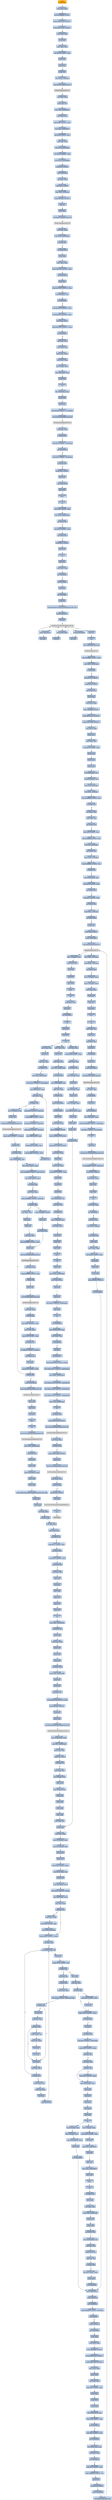 digraph G {
node[shape=rectangle,style=filled,fillcolor=lightsteelblue,color=lightsteelblue]
bgcolor="transparent"
a0x0040bebfpushl_ebp[label="start\npushl %ebp",color="lightgrey",fillcolor="orange"];
a0x0040bec0movl_esp_ebp[label="0x0040bec0\nmovl %esp, %ebp"];
a0x0040bec2pushl_0xffffffffUINT8[label="0x0040bec2\npushl $0xffffffff<UINT8>"];
a0x0040bec4pushl_0x42be50UINT32[label="0x0040bec4\npushl $0x42be50<UINT32>"];
a0x0040bec9pushl_0x4116e4UINT32[label="0x0040bec9\npushl $0x4116e4<UINT32>"];
a0x0040becemovl_fs_0_eax[label="0x0040bece\nmovl %fs:0, %eax"];
a0x0040bed4pushl_eax[label="0x0040bed4\npushl %eax"];
a0x0040bed5movl_esp_fs_0[label="0x0040bed5\nmovl %esp, %fs:0"];
a0x0040bedcsubl_0x58UINT8_esp[label="0x0040bedc\nsubl $0x58<UINT8>, %esp"];
a0x0040bedfpushl_ebx[label="0x0040bedf\npushl %ebx"];
a0x0040bee0pushl_esi[label="0x0040bee0\npushl %esi"];
a0x0040bee1pushl_edi[label="0x0040bee1\npushl %edi"];
a0x0040bee2movl_esp__24ebp_[label="0x0040bee2\nmovl %esp, -24(%ebp)"];
a0x0040bee5call_GetVersion_kernel32_dll[label="0x0040bee5\ncall GetVersion@kernel32.dll"];
GetVersion_kernel32_dll[label="GetVersion@kernel32.dll",color="lightgrey",fillcolor="lightgrey"];
a0x0040beebxorl_edx_edx[label="0x0040beeb\nxorl %edx, %edx"];
a0x0040beedmovb_ah_dl[label="0x0040beed\nmovb %ah, %dl"];
a0x0040beefmovl_edx_0x00439674[label="0x0040beef\nmovl %edx, 0x00439674"];
a0x0040bef5movl_eax_ecx[label="0x0040bef5\nmovl %eax, %ecx"];
a0x0040bef7andl_0xffUINT32_ecx[label="0x0040bef7\nandl $0xff<UINT32>, %ecx"];
a0x0040befdmovl_ecx_0x00439670[label="0x0040befd\nmovl %ecx, 0x00439670"];
a0x0040bf03shll_0x8UINT8_ecx[label="0x0040bf03\nshll $0x8<UINT8>, %ecx"];
a0x0040bf06addl_edx_ecx[label="0x0040bf06\naddl %edx, %ecx"];
a0x0040bf08movl_ecx_0x0043966c[label="0x0040bf08\nmovl %ecx, 0x0043966c"];
a0x0040bf0eshrl_0x10UINT8_eax[label="0x0040bf0e\nshrl $0x10<UINT8>, %eax"];
a0x0040bf11movl_eax_0x00439668[label="0x0040bf11\nmovl %eax, 0x00439668"];
a0x0040bf16pushl_0x1UINT8[label="0x0040bf16\npushl $0x1<UINT8>"];
a0x0040bf18call_0x0041046b[label="0x0040bf18\ncall 0x0041046b"];
a0x0041046bxorl_eax_eax[label="0x0041046b\nxorl %eax, %eax"];
a0x0041046dpushl_0x0UINT8[label="0x0041046d\npushl $0x0<UINT8>"];
a0x0041046fcmpl_eax_0x8esp_[label="0x0041046f\ncmpl %eax, 0x8(%esp)"];
a0x00410473pushl_0x1000UINT32[label="0x00410473\npushl $0x1000<UINT32>"];
a0x00410478sete_al[label="0x00410478\nsete %al"];
a0x0041047bpushl_eax[label="0x0041047b\npushl %eax"];
a0x0041047ccall_HeapCreate_kernel32_dll[label="0x0041047c\ncall HeapCreate@kernel32.dll"];
HeapCreate_kernel32_dll[label="HeapCreate@kernel32.dll",color="lightgrey",fillcolor="lightgrey"];
a0x00410482testl_eax_eax[label="0x00410482\ntestl %eax, %eax"];
a0x00410484movl_eax_0x00439b60[label="0x00410484\nmovl %eax, 0x00439b60"];
a0x00410489je_0x004104c1[label="0x00410489\nje 0x004104c1"];
a0x0041048bcall_0x00410323[label="0x0041048b\ncall 0x00410323"];
a0x00410323pushl_ebp[label="0x00410323\npushl %ebp"];
a0x00410324movl_esp_ebp[label="0x00410324\nmovl %esp, %ebp"];
a0x00410326movl_0x122cUINT32_eax[label="0x00410326\nmovl $0x122c<UINT32>, %eax"];
a0x0041032bcall_0x0040bb10[label="0x0041032b\ncall 0x0040bb10"];
a0x0040bb10pushl_ecx[label="0x0040bb10\npushl %ecx"];
a0x0040bb11cmpl_0x1000UINT32_eax[label="0x0040bb11\ncmpl $0x1000<UINT32>, %eax"];
a0x0040bb16leal_0x8esp__ecx[label="0x0040bb16\nleal 0x8(%esp), %ecx"];
a0x0040bb1ajb_0x0040bb30[label="0x0040bb1a\njb 0x0040bb30"];
a0x0040bb1csubl_0x1000UINT32_ecx[label="0x0040bb1c\nsubl $0x1000<UINT32>, %ecx"];
a0x0040bb22subl_0x1000UINT32_eax[label="0x0040bb22\nsubl $0x1000<UINT32>, %eax"];
a0x0040bb27testl_eax_ecx_[label="0x0040bb27\ntestl %eax, (%ecx)"];
a0x0040bb29cmpl_0x1000UINT32_eax[label="0x0040bb29\ncmpl $0x1000<UINT32>, %eax"];
a0x0040bb2ejae_0x0040bb1c[label="0x0040bb2e\njae 0x0040bb1c"];
a0x0040bb30subl_eax_ecx[label="0x0040bb30\nsubl %eax, %ecx"];
a0x0040bb32movl_esp_eax[label="0x0040bb32\nmovl %esp, %eax"];
a0x0040bb34testl_eax_ecx_[label="0x0040bb34\ntestl %eax, (%ecx)"];
a0x0040bb36movl_ecx_esp[label="0x0040bb36\nmovl %ecx, %esp"];
a0x0040bb38movl_eax__ecx[label="0x0040bb38\nmovl (%eax), %ecx"];
a0x0040bb3amovl_0x4eax__eax[label="0x0040bb3a\nmovl 0x4(%eax), %eax"];
a0x0040bb3dpushl_eax[label="0x0040bb3d\npushl %eax"];
a0x0040bb3eret[label="0x0040bb3e\nret"];
a0x00410330leal__152ebp__eax[label="0x00410330\nleal -152(%ebp), %eax"];
a0x00410336pushl_ebx[label="0x00410336\npushl %ebx"];
a0x00410337pushl_eax[label="0x00410337\npushl %eax"];
a0x00410338movl_0x94UINT32__152ebp_[label="0x00410338\nmovl $0x94<UINT32>, -152(%ebp)"];
a0x00410342call_GetVersionExA_kernel32_dll[label="0x00410342\ncall GetVersionExA@kernel32.dll"];
GetVersionExA_kernel32_dll[label="GetVersionExA@kernel32.dll",color="lightgrey",fillcolor="lightgrey"];
a0x00410348testl_eax_eax[label="0x00410348\ntestl %eax, %eax"];
a0x0041034aje_0x00410366[label="0x0041034a\nje 0x00410366"];
a0x0041034ccmpl_0x2UINT8__136ebp_[label="0x0041034c\ncmpl $0x2<UINT8>, -136(%ebp)"];
a0x00410353jne_0x00410366[label="0x00410353\njne 0x00410366"];
a0x00410355cmpl_0x5UINT8__148ebp_[label="0x00410355\ncmpl $0x5<UINT8>, -148(%ebp)"];
a0x0041035cjb_0x00410366[label="0x0041035c\njb 0x00410366"];
a0x0041035epushl_0x1UINT8[label="0x0041035e\npushl $0x1<UINT8>"];
a0x00410360popl_eax[label="0x00410360\npopl %eax"];
a0x00410361jmp_0x00410468[label="0x00410361\njmp 0x00410468"];
a0x00410468popl_ebx[label="0x00410468\npopl %ebx"];
a0x00410469leave_[label="0x00410469\nleave "];
a0x0041046aret[label="0x0041046a\nret"];
a0x00410490cmpl_0x3UINT8_eax[label="0x00410490\ncmpl $0x3<UINT8>, %eax"];
a0x00410493movl_eax_0x00439b64[label="0x00410493\nmovl %eax, 0x00439b64"];
a0x00410498jne_0x004104a7[label="0x00410498\njne 0x004104a7"];
a0x004104a7cmpl_0x2UINT8_eax[label="0x004104a7\ncmpl $0x2<UINT8>, %eax"];
a0x004104aajne_0x004104c4[label="0x004104aa\njne 0x004104c4"];
a0x004104c4pushl_0x1UINT8[label="0x004104c4\npushl $0x1<UINT8>"];
a0x004104c6popl_eax[label="0x004104c6\npopl %eax"];
a0x004104c7ret[label="0x004104c7\nret"];
a0x0040bf1dpopl_ecx[label="0x0040bf1d\npopl %ecx"];
a0x0040bf1etestl_eax_eax[label="0x0040bf1e\ntestl %eax, %eax"];
a0x0040bf20jne_0x0040bf2a[label="0x0040bf20\njne 0x0040bf2a"];
a0x0040bf2acall_0x0040f53c[label="0x0040bf2a\ncall 0x0040f53c"];
a0x0040f53cpushl_esi[label="0x0040f53c\npushl %esi"];
a0x0040f53dcall_0x0040f6c1[label="0x0040f53d\ncall 0x0040f6c1"];
a0x0040f6c1pushl_esi[label="0x0040f6c1\npushl %esi"];
a0x0040f6c2movl_InitializeCriticalSection_kernel32_dll_esi[label="0x0040f6c2\nmovl InitializeCriticalSection@kernel32.dll, %esi"];
a0x0040f6c8pushl_0x0043471c[label="0x0040f6c8\npushl 0x0043471c"];
a0x0040f6cecall_esi[label="0x0040f6ce\ncall %esi"];
InitializeCriticalSection_kernel32_dll[label="InitializeCriticalSection@kernel32.dll",color="lightgrey",fillcolor="lightgrey"];
a0x0040f6d0pushl_0x0043470c[label="0x0040f6d0\npushl 0x0043470c"];
a0x0040f6d6call_esi[label="0x0040f6d6\ncall %esi"];
a0x0040f6d8pushl_0x004346fc[label="0x0040f6d8\npushl 0x004346fc"];
a0x0040f6decall_esi[label="0x0040f6de\ncall %esi"];
a0x0040f6e0pushl_0x004346dc[label="0x0040f6e0\npushl 0x004346dc"];
a0x0040f6e6call_esi[label="0x0040f6e6\ncall %esi"];
a0x0040f6e8popl_esi[label="0x0040f6e8\npopl %esi"];
a0x0040f6e9ret[label="0x0040f6e9\nret"];
a0x0040f542call_TlsAlloc_kernel32_dll[label="0x0040f542\ncall TlsAlloc@kernel32.dll"];
TlsAlloc_kernel32_dll[label="TlsAlloc@kernel32.dll",color="lightgrey",fillcolor="lightgrey"];
a0x0040f548cmpl_0xffffffffUINT8_eax[label="0x0040f548\ncmpl $0xffffffff<UINT8>, %eax"];
a0x0040f54bmovl_eax_0x004346d0[label="0x0040f54b\nmovl %eax, 0x004346d0"];
a0x0040f550je_0x0040f58c[label="0x0040f550\nje 0x0040f58c"];
a0x0040f552pushl_0x74UINT8[label="0x0040f552\npushl $0x74<UINT8>"];
a0x0040f554pushl_0x1UINT8[label="0x0040f554\npushl $0x1<UINT8>"];
a0x0040f556call_0x00412310[label="0x0040f556\ncall 0x00412310"];
a0x00412310pushl_ebp[label="0x00412310\npushl %ebp"];
a0x00412311movl_esp_ebp[label="0x00412311\nmovl %esp, %ebp"];
a0x00412313pushl_0xffffffffUINT8[label="0x00412313\npushl $0xffffffff<UINT8>"];
a0x00412315pushl_0x42c410UINT32[label="0x00412315\npushl $0x42c410<UINT32>"];
a0x0041231apushl_0x4116e4UINT32[label="0x0041231a\npushl $0x4116e4<UINT32>"];
a0x0041231fmovl_fs_0_eax[label="0x0041231f\nmovl %fs:0, %eax"];
a0x00412325pushl_eax[label="0x00412325\npushl %eax"];
a0x00412326movl_esp_fs_0[label="0x00412326\nmovl %esp, %fs:0"];
a0x0041232dsubl_0x18UINT8_esp[label="0x0041232d\nsubl $0x18<UINT8>, %esp"];
a0x00412330pushl_ebx[label="0x00412330\npushl %ebx"];
a0x00412331pushl_esi[label="0x00412331\npushl %esi"];
a0x00412332pushl_edi[label="0x00412332\npushl %edi"];
a0x00412333movl_0x8ebp__esi[label="0x00412333\nmovl 0x8(%ebp), %esi"];
a0x00412336imull_0xcebp__esi[label="0x00412336\nimull 0xc(%ebp), %esi"];
a0x0041233amovl_esi_0xcebp_[label="0x0041233a\nmovl %esi, 0xc(%ebp)"];
a0x0041233dmovl_esi__28ebp_[label="0x0041233d\nmovl %esi, -28(%ebp)"];
a0x00412340cmpl_0xffffffe0UINT8_esi[label="0x00412340\ncmpl $0xffffffe0<UINT8>, %esi"];
a0x00412343ja_0x00412359[label="0x00412343\nja 0x00412359"];
a0x00412345xorl_ebx_ebx[label="0x00412345\nxorl %ebx, %ebx"];
a0x00412347cmpl_ebx_esi[label="0x00412347\ncmpl %ebx, %esi"];
a0x00412349jne_0x0041234e[label="0x00412349\njne 0x0041234e"];
a0x0041234eaddl_0xfUINT8_esi[label="0x0041234e\naddl $0xf<UINT8>, %esi"];
a0x00412351andl_0xfffffff0UINT8_esi[label="0x00412351\nandl $0xfffffff0<UINT8>, %esi"];
a0x00412354movl_esi_0xcebp_[label="0x00412354\nmovl %esi, 0xc(%ebp)"];
a0x00412357jmp_0x0041235b[label="0x00412357\njmp 0x0041235b"];
a0x0041235bmovl_ebx__32ebp_[label="0x0041235b\nmovl %ebx, -32(%ebp)"];
a0x0041235ecmpl_0xffffffe0UINT8_esi[label="0x0041235e\ncmpl $0xffffffe0<UINT8>, %esi"];
a0x00412361ja_0x0041240f[label="0x00412361\nja 0x0041240f"];
a0x00412367movl_0x00439b64_eax[label="0x00412367\nmovl 0x00439b64, %eax"];
a0x0041236ccmpl_0x3UINT8_eax[label="0x0041236c\ncmpl $0x3<UINT8>, %eax"];
a0x0041236fjne_0x004123b2[label="0x0041236f\njne 0x004123b2"];
a0x004123b2cmpl_0x2UINT8_eax[label="0x004123b2\ncmpl $0x2<UINT8>, %eax"];
a0x004123b5jne_0x004123f8[label="0x004123b5\njne 0x004123f8"];
a0x004123f8cmpl_ebx__32ebp_[label="0x004123f8\ncmpl %ebx, -32(%ebp)"];
a0x004123fbjne_0x0041243b[label="0x004123fb\njne 0x0041243b"];
a0x004123fdpushl_esi[label="0x004123fd\npushl %esi"];
a0x004123fepushl_0x8UINT8[label="0x004123fe\npushl $0x8<UINT8>"];
a0x00412400pushl_0x00439b60[label="0x00412400\npushl 0x00439b60"];
a0x00412406call_HeapAlloc_kernel32_dll[label="0x00412406\ncall HeapAlloc@kernel32.dll"];
HeapAlloc_kernel32_dll[label="HeapAlloc@kernel32.dll",color="lightgrey",fillcolor="lightgrey"];
a0x0041240cmovl_eax__32ebp_[label="0x0041240c\nmovl %eax, -32(%ebp)"];
a0x0041240fcmpl_ebx__32ebp_[label="0x0041240f\ncmpl %ebx, -32(%ebp)"];
a0x00412412jne_0x0041243b[label="0x00412412\njne 0x0041243b"];
a0x0041243bmovl__32ebp__eax[label="0x0041243b\nmovl -32(%ebp), %eax"];
a0x0041243emovl__16ebp__ecx[label="0x0041243e\nmovl -16(%ebp), %ecx"];
a0x00412441movl_ecx_fs_0[label="0x00412441\nmovl %ecx, %fs:0"];
a0x00412448popl_edi[label="0x00412448\npopl %edi"];
a0x00412449popl_esi[label="0x00412449\npopl %esi"];
a0x0041244apopl_ebx[label="0x0041244a\npopl %ebx"];
a0x0041244bleave_[label="0x0041244b\nleave "];
a0x0041244cret[label="0x0041244c\nret"];
a0x0040f55bmovl_eax_esi[label="0x0040f55b\nmovl %eax, %esi"];
a0x0040f55dpopl_ecx[label="0x0040f55d\npopl %ecx"];
a0x0040f55etestl_esi_esi[label="0x0040f55e\ntestl %esi, %esi"];
a0x0040f560popl_ecx[label="0x0040f560\npopl %ecx"];
a0x0040f561je_0x0040f58c[label="0x0040f561\nje 0x0040f58c"];
a0x0040f563pushl_esi[label="0x0040f563\npushl %esi"];
a0x0040f564pushl_0x004346d0[label="0x0040f564\npushl 0x004346d0"];
a0x0040f56acall_TlsSetValue_kernel32_dll[label="0x0040f56a\ncall TlsSetValue@kernel32.dll"];
TlsSetValue_kernel32_dll[label="TlsSetValue@kernel32.dll",color="lightgrey",fillcolor="lightgrey"];
a0x0040f570testl_eax_eax[label="0x0040f570\ntestl %eax, %eax"];
a0x0040f572je_0x0040f58c[label="0x0040f572\nje 0x0040f58c"];
a0x0040f574pushl_esi[label="0x0040f574\npushl %esi"];
a0x0040f575call_0x0040f590[label="0x0040f575\ncall 0x0040f590"];
a0x0040f590movl_0x4esp__eax[label="0x0040f590\nmovl 0x4(%esp), %eax"];
a0x0040f594movl_0x436d68UINT32_0x50eax_[label="0x0040f594\nmovl $0x436d68<UINT32>, 0x50(%eax)"];
a0x0040f59bmovl_0x1UINT32_0x14eax_[label="0x0040f59b\nmovl $0x1<UINT32>, 0x14(%eax)"];
a0x0040f5a2ret[label="0x0040f5a2\nret"];
a0x0040f57apopl_ecx[label="0x0040f57a\npopl %ecx"];
a0x0040f57bcall_GetCurrentThreadId_kernel32_dll[label="0x0040f57b\ncall GetCurrentThreadId@kernel32.dll"];
GetCurrentThreadId_kernel32_dll[label="GetCurrentThreadId@kernel32.dll",color="lightgrey",fillcolor="lightgrey"];
a0x0040f581orl_0xffffffffUINT8_0x4esi_[label="0x0040f581\norl $0xffffffff<UINT8>, 0x4(%esi)"];
a0x0040f585pushl_0x1UINT8[label="0x0040f585\npushl $0x1<UINT8>"];
a0x0040f587movl_eax_esi_[label="0x0040f587\nmovl %eax, (%esi)"];
a0x0040f589popl_eax[label="0x0040f589\npopl %eax"];
a0x0040f58apopl_esi[label="0x0040f58a\npopl %esi"];
a0x0040f58bret[label="0x0040f58b\nret"];
a0x0040bf2ftestl_eax_eax[label="0x0040bf2f\ntestl %eax, %eax"];
a0x0040bf31jne_0x0040bf3b[label="0x0040bf31\njne 0x0040bf3b"];
a0x0040bf3bxorl_esi_esi[label="0x0040bf3b\nxorl %esi, %esi"];
a0x0040bf3dmovl_esi__4ebp_[label="0x0040bf3d\nmovl %esi, -4(%ebp)"];
a0x0040bf40call_0x00411ddf[label="0x0040bf40\ncall 0x00411ddf"];
a0x00411ddfpushl_ebp[label="0x00411ddf\npushl %ebp"];
a0x00411de0movl_esp_ebp[label="0x00411de0\nmovl %esp, %ebp"];
a0x00411de2subl_0x48UINT8_esp[label="0x00411de2\nsubl $0x48<UINT8>, %esp"];
a0x00411de5pushl_ebx[label="0x00411de5\npushl %ebx"];
a0x00411de6pushl_esi[label="0x00411de6\npushl %esi"];
a0x00411de7pushl_edi[label="0x00411de7\npushl %edi"];
a0x00411de8pushl_0x480UINT32[label="0x00411de8\npushl $0x480<UINT32>"];
a0x00411dedcall_0x0040bd85[label="0x00411ded\ncall 0x0040bd85"];
a0x0040bd85pushl_0x0043979c[label="0x0040bd85\npushl 0x0043979c"];
a0x0040bd8bpushl_0x8esp_[label="0x0040bd8b\npushl 0x8(%esp)"];
a0x0040bd8fcall_0x0040bd97[label="0x0040bd8f\ncall 0x0040bd97"];
a0x0040bd97cmpl_0xffffffe0UINT8_0x4esp_[label="0x0040bd97\ncmpl $0xffffffe0<UINT8>, 0x4(%esp)"];
a0x0040bd9cja_0x0040bdc0[label="0x0040bd9c\nja 0x0040bdc0"];
a0x0040bd9epushl_0x4esp_[label="0x0040bd9e\npushl 0x4(%esp)"];
a0x0040bda2call_0x0040bdc3[label="0x0040bda2\ncall 0x0040bdc3"];
a0x0040bdc3pushl_ebp[label="0x0040bdc3\npushl %ebp"];
a0x0040bdc4movl_esp_ebp[label="0x0040bdc4\nmovl %esp, %ebp"];
a0x0040bdc6pushl_0xffffffffUINT8[label="0x0040bdc6\npushl $0xffffffff<UINT8>"];
a0x0040bdc8pushl_0x42be38UINT32[label="0x0040bdc8\npushl $0x42be38<UINT32>"];
a0x0040bdcdpushl_0x4116e4UINT32[label="0x0040bdcd\npushl $0x4116e4<UINT32>"];
a0x0040bdd2movl_fs_0_eax[label="0x0040bdd2\nmovl %fs:0, %eax"];
a0x0040bdd8pushl_eax[label="0x0040bdd8\npushl %eax"];
a0x0040bdd9movl_esp_fs_0[label="0x0040bdd9\nmovl %esp, %fs:0"];
a0x0040bde0subl_0xcUINT8_esp[label="0x0040bde0\nsubl $0xc<UINT8>, %esp"];
a0x0040bde3pushl_ebx[label="0x0040bde3\npushl %ebx"];
a0x0040bde4pushl_esi[label="0x0040bde4\npushl %esi"];
a0x0040bde5pushl_edi[label="0x0040bde5\npushl %edi"];
a0x0040bde6movl_0x00439b64_eax[label="0x0040bde6\nmovl 0x00439b64, %eax"];
a0x0040bdebcmpl_0x3UINT8_eax[label="0x0040bdeb\ncmpl $0x3<UINT8>, %eax"];
a0x0040bdeejne_0x0040be33[label="0x0040bdee\njne 0x0040be33"];
a0x0040be33cmpl_0x2UINT8_eax[label="0x0040be33\ncmpl $0x2<UINT8>, %eax"];
a0x0040be36jne_0x0040be92[label="0x0040be36\njne 0x0040be92"];
a0x0040be92movl_0x8ebp__eax[label="0x0040be92\nmovl 0x8(%ebp), %eax"];
a0x0040be95testl_eax_eax[label="0x0040be95\ntestl %eax, %eax"];
a0x0040be97jne_0x0040be9c[label="0x0040be97\njne 0x0040be9c"];
a0x0040be9caddl_0xfUINT8_eax[label="0x0040be9c\naddl $0xf<UINT8>, %eax"];
a0x0040be9fandb_0xfffffff0UINT8_al[label="0x0040be9f\nandb $0xfffffff0<UINT8>, %al"];
a0x0040bea1pushl_eax[label="0x0040bea1\npushl %eax"];
a0x0040bea2pushl_0x0UINT8[label="0x0040bea2\npushl $0x0<UINT8>"];
a0x0040bea4pushl_0x00439b60[label="0x0040bea4\npushl 0x00439b60"];
a0x0040beaacall_HeapAlloc_kernel32_dll[label="0x0040beaa\ncall HeapAlloc@kernel32.dll"];
a0x0040beb0movl__16ebp__ecx[label="0x0040beb0\nmovl -16(%ebp), %ecx"];
a0x0040beb3movl_ecx_fs_0[label="0x0040beb3\nmovl %ecx, %fs:0"];
a0x0040bebapopl_edi[label="0x0040beba\npopl %edi"];
a0x0040bebbpopl_esi[label="0x0040bebb\npopl %esi"];
a0x0040bebcpopl_ebx[label="0x0040bebc\npopl %ebx"];
a0x0040bebdleave_[label="0x0040bebd\nleave "];
a0x0040beberet[label="0x0040bebe\nret"];
a0x0040bda7testl_eax_eax[label="0x0040bda7\ntestl %eax, %eax"];
a0x0040bda9popl_ecx[label="0x0040bda9\npopl %ecx"];
a0x0040bdaajne_0x0040bdc2[label="0x0040bdaa\njne 0x0040bdc2"];
a0x0040bdc2ret[label="0x0040bdc2\nret"];
a0x0040bd94popl_ecx[label="0x0040bd94\npopl %ecx"];
a0x0040bd95popl_ecx[label="0x0040bd95\npopl %ecx"];
a0x0040bd96ret[label="0x0040bd96\nret"];
a0x00411df2movl_eax_esi[label="0x00411df2\nmovl %eax, %esi"];
a0x00411df4popl_ecx[label="0x00411df4\npopl %ecx"];
a0x00411df5testl_esi_esi[label="0x00411df5\ntestl %esi, %esi"];
a0x00411df7jne_0x00411e01[label="0x00411df7\njne 0x00411e01"];
a0x00411e01movl_esi_0x00439a40[label="0x00411e01\nmovl %esi, 0x00439a40"];
a0x00411e07movl_0x20UINT32_0x00439b40[label="0x00411e07\nmovl $0x20<UINT32>, 0x00439b40"];
a0x00411e11leal_0x480esi__eax[label="0x00411e11\nleal 0x480(%esi), %eax"];
a0x00411e17cmpl_eax_esi[label="0x00411e17\ncmpl %eax, %esi"];
a0x00411e19jae_0x00411e39[label="0x00411e19\njae 0x00411e39"];
a0x00411e1bandb_0x0UINT8_0x4esi_[label="0x00411e1b\nandb $0x0<UINT8>, 0x4(%esi)"];
a0x00411e1forl_0xffffffffUINT8_esi_[label="0x00411e1f\norl $0xffffffff<UINT8>, (%esi)"];
a0x00411e22andl_0x0UINT8_0x8esi_[label="0x00411e22\nandl $0x0<UINT8>, 0x8(%esi)"];
a0x00411e26movb_0xaUINT8_0x5esi_[label="0x00411e26\nmovb $0xa<UINT8>, 0x5(%esi)"];
a0x00411e2amovl_0x00439a40_eax[label="0x00411e2a\nmovl 0x00439a40, %eax"];
a0x00411e2faddl_0x24UINT8_esi[label="0x00411e2f\naddl $0x24<UINT8>, %esi"];
a0x00411e32addl_0x480UINT32_eax[label="0x00411e32\naddl $0x480<UINT32>, %eax"];
a0x00411e37jmp_0x00411e17[label="0x00411e37\njmp 0x00411e17"];
a0x00411e39leal__72ebp__eax[label="0x00411e39\nleal -72(%ebp), %eax"];
a0x00411e3cpushl_eax[label="0x00411e3c\npushl %eax"];
a0x00411e3dcall_GetStartupInfoA_kernel32_dll[label="0x00411e3d\ncall GetStartupInfoA@kernel32.dll"];
GetStartupInfoA_kernel32_dll[label="GetStartupInfoA@kernel32.dll",color="lightgrey",fillcolor="lightgrey"];
a0x00411e43cmpw_0x0UINT8__22ebp_[label="0x00411e43\ncmpw $0x0<UINT8>, -22(%ebp)"];
a0x00411e48je_0x00411f1f[label="0x00411e48\nje 0x00411f1f"];
a0x00411f1fxorl_ebx_ebx[label="0x00411f1f\nxorl %ebx, %ebx"];
a0x00411f21movl_0x00439a40_ecx[label="0x00411f21\nmovl 0x00439a40, %ecx"];
a0x00411f27leal_ebxebx8__eax[label="0x00411f27\nleal (%ebx,%ebx,8), %eax"];
a0x00411f2acmpl_0xffffffffUINT8_ecxeax4_[label="0x00411f2a\ncmpl $0xffffffff<UINT8>, (%ecx,%eax,4)"];
a0x00411f2eleal_ecxeax4__esi[label="0x00411f2e\nleal (%ecx,%eax,4), %esi"];
a0x00411f31jne_0x00411f80[label="0x00411f31\njne 0x00411f80"];
a0x00411f33testl_ebx_ebx[label="0x00411f33\ntestl %ebx, %ebx"];
a0x00411f35movb_0xffffff81UINT8_0x4esi_[label="0x00411f35\nmovb $0xffffff81<UINT8>, 0x4(%esi)"];
a0x00411f39jne_0x00411f40[label="0x00411f39\njne 0x00411f40"];
a0x00411f3bpushl_0xfffffff6UINT8[label="0x00411f3b\npushl $0xfffffff6<UINT8>"];
a0x00411f3dpopl_eax[label="0x00411f3d\npopl %eax"];
a0x00411f3ejmp_0x00411f4a[label="0x00411f3e\njmp 0x00411f4a"];
a0x00411f4apushl_eax[label="0x00411f4a\npushl %eax"];
a0x00411f4bcall_GetStdHandle_kernel32_dll[label="0x00411f4b\ncall GetStdHandle@kernel32.dll"];
GetStdHandle_kernel32_dll[label="GetStdHandle@kernel32.dll",color="lightgrey",fillcolor="lightgrey"];
a0x00411f51movl_eax_edi[label="0x00411f51\nmovl %eax, %edi"];
a0x00411f53cmpl_0xffffffffUINT8_edi[label="0x00411f53\ncmpl $0xffffffff<UINT8>, %edi"];
a0x00411f56je_0x00411f6f[label="0x00411f56\nje 0x00411f6f"];
a0x00411f58pushl_edi[label="0x00411f58\npushl %edi"];
a0x00411f59call_GetFileType_kernel32_dll[label="0x00411f59\ncall GetFileType@kernel32.dll"];
GetFileType_kernel32_dll[label="GetFileType@kernel32.dll",color="lightgrey",fillcolor="lightgrey"];
a0x00411f5ftestl_eax_eax[label="0x00411f5f\ntestl %eax, %eax"];
a0x00411f61je_0x00411f6f[label="0x00411f61\nje 0x00411f6f"];
a0x00411f63andl_0xffUINT32_eax[label="0x00411f63\nandl $0xff<UINT32>, %eax"];
a0x00411f68movl_edi_esi_[label="0x00411f68\nmovl %edi, (%esi)"];
a0x00411f6acmpl_0x2UINT8_eax[label="0x00411f6a\ncmpl $0x2<UINT8>, %eax"];
a0x00411f6djne_0x00411f75[label="0x00411f6d\njne 0x00411f75"];
a0x00411f6forb_0x40UINT8_0x4esi_[label="0x00411f6f\norb $0x40<UINT8>, 0x4(%esi)"];
a0x00411f73jmp_0x00411f84[label="0x00411f73\njmp 0x00411f84"];
a0x00411f84incl_ebx[label="0x00411f84\nincl %ebx"];
a0x00411f85cmpl_0x3UINT8_ebx[label="0x00411f85\ncmpl $0x3<UINT8>, %ebx"];
a0x00411f88jl_0x00411f21[label="0x00411f88\njl 0x00411f21"];
a0x00411f40movl_ebx_eax[label="0x00411f40\nmovl %ebx, %eax"];
a0x00411f42decl_eax[label="0x00411f42\ndecl %eax"];
a0x00411f43negl_eax[label="0x00411f43\nnegl %eax"];
a0x00411f45sbbl_eax_eax[label="0x00411f45\nsbbl %eax, %eax"];
a0x00411f47addl_0xfffffff5UINT8_eax[label="0x00411f47\naddl $0xfffffff5<UINT8>, %eax"];
a0x00411f8apushl_0x00439b40[label="0x00411f8a\npushl 0x00439b40"];
a0x00411f90call_SetHandleCount_kernel32_dll[label="0x00411f90\ncall SetHandleCount@kernel32.dll"];
LockResource_kernel32_dll[label="LockResource@kernel32.dll",color="lightgrey",fillcolor="lightgrey"];
a0x00411f96popl_edi[label="0x00411f96\npopl %edi"];
a0x00411f97popl_esi[label="0x00411f97\npopl %esi"];
a0x00411f98popl_ebx[label="0x00411f98\npopl %ebx"];
a0x00411f99leave_[label="0x00411f99\nleave "];
a0x00411f9aret[label="0x00411f9a\nret"];
a0x0040bf45call_GetCommandLineA_kernel32_dll[label="0x0040bf45\ncall GetCommandLineA@kernel32.dll"];
GetCommandLineA_kernel32_dll[label="GetCommandLineA@kernel32.dll",color="lightgrey",fillcolor="lightgrey"];
a0x0040bf4bmovl_eax_0x0043ada8[label="0x0040bf4b\nmovl %eax, 0x0043ada8"];
a0x0040bf50call_0x00411cad[label="0x0040bf50\ncall 0x00411cad"];
a0x00411cadpushl_ecx[label="0x00411cad\npushl %ecx"];
a0x00411caepushl_ecx[label="0x00411cae\npushl %ecx"];
a0x00411cafmovl_0x004398a8_eax[label="0x00411caf\nmovl 0x004398a8, %eax"];
a0x00411cb4pushl_ebx[label="0x00411cb4\npushl %ebx"];
a0x00411cb5pushl_ebp[label="0x00411cb5\npushl %ebp"];
a0x00411cb6movl_GetEnvironmentStringsW_kernel32_dll_ebp[label="0x00411cb6\nmovl GetEnvironmentStringsW@kernel32.dll, %ebp"];
a0x00411cbcpushl_esi[label="0x00411cbc\npushl %esi"];
a0x00411cbdpushl_edi[label="0x00411cbd\npushl %edi"];
a0x00411cbexorl_ebx_ebx[label="0x00411cbe\nxorl %ebx, %ebx"];
a0x00411cc0xorl_esi_esi[label="0x00411cc0\nxorl %esi, %esi"];
a0x00411cc2xorl_edi_edi[label="0x00411cc2\nxorl %edi, %edi"];
a0x00411cc4cmpl_ebx_eax[label="0x00411cc4\ncmpl %ebx, %eax"];
a0x00411cc6jne_0x00411cfb[label="0x00411cc6\njne 0x00411cfb"];
a0x00411cfbcmpl_0x1UINT8_eax[label="0x00411cfb\ncmpl $0x1<UINT8>, %eax"];
a0x00411cfejne_0x00411d85[label="0x00411cfe\njne 0x00411d85"];
a0x00411d85cmpl_0x2UINT8_eax[label="0x00411d85\ncmpl $0x2<UINT8>, %eax"];
a0x00411d88jne_0x00411dd6[label="0x00411d88\njne 0x00411dd6"];
a0x00411dd6xorl_eax_eax[label="0x00411dd6\nxorl %eax, %eax"];
a0x00411dd8popl_edi[label="0x00411dd8\npopl %edi"];
a0x00411dd9popl_esi[label="0x00411dd9\npopl %esi"];
a0x00411ddapopl_ebp[label="0x00411dda\npopl %ebp"];
a0x00411ddbpopl_ebx[label="0x00411ddb\npopl %ebx"];
a0x00411ddcpopl_ecx[label="0x00411ddc\npopl %ecx"];
a0x00411dddpopl_ecx[label="0x00411ddd\npopl %ecx"];
a0x00411dderet[label="0x00411dde\nret"];
a0x0040bf55movl_eax_0x004396a8[label="0x0040bf55\nmovl %eax, 0x004396a8"];
a0x0040bf5acall_0x00411a60[label="0x0040bf5a\ncall 0x00411a60"];
a0x00411a60pushl_ebp[label="0x00411a60\npushl %ebp"];
a0x00411a61movl_esp_ebp[label="0x00411a61\nmovl %esp, %ebp"];
a0x00411a63pushl_ecx[label="0x00411a63\npushl %ecx"];
a0x00411a64pushl_ecx[label="0x00411a64\npushl %ecx"];
a0x00411a65pushl_ebx[label="0x00411a65\npushl %ebx"];
a0x00411a66xorl_ebx_ebx[label="0x00411a66\nxorl %ebx, %ebx"];
a0x00411a68cmpl_ebx_0x0043adb0[label="0x00411a68\ncmpl %ebx, 0x0043adb0"];
a0x00411a6epushl_esi[label="0x00411a6e\npushl %esi"];
a0x00411a6fpushl_edi[label="0x00411a6f\npushl %edi"];
a0x00411a70jne_0x00411a77[label="0x00411a70\njne 0x00411a77"];
a0x00411a77movl_0x4397a4UINT32_esi[label="0x00411a77\nmovl $0x4397a4<UINT32>, %esi"];
a0x00411a7cpushl_0x104UINT32[label="0x00411a7c\npushl $0x104<UINT32>"];
a0x00411a81pushl_esi[label="0x00411a81\npushl %esi"];
a0x00411a82pushl_ebx[label="0x00411a82\npushl %ebx"];
a0x00411a83call_GetModuleFileNameA_kernel32_dll[label="0x00411a83\ncall GetModuleFileNameA@kernel32.dll"];
GetModuleFileNameA_kernel32_dll[label="GetModuleFileNameA@kernel32.dll",color="lightgrey",fillcolor="lightgrey"];
a0x00411a89movl_0x0043ada8_eax[label="0x00411a89\nmovl 0x0043ada8, %eax"];
a0x00411a8emovl_esi_0x00439694[label="0x00411a8e\nmovl %esi, 0x00439694"];
a0x00411a94movl_esi_edi[label="0x00411a94\nmovl %esi, %edi"];
a0x00411a96cmpb_bl_eax_[label="0x00411a96\ncmpb %bl, (%eax)"];
a0x00411a98je_0x00411a9c[label="0x00411a98\nje 0x00411a9c"];
a0x00411a9amovl_eax_edi[label="0x00411a9a\nmovl %eax, %edi"];
a0x00411a9cleal__8ebp__eax[label="0x00411a9c\nleal -8(%ebp), %eax"];
a0x00411a9fpushl_eax[label="0x00411a9f\npushl %eax"];
a0x00411aa0leal__4ebp__eax[label="0x00411aa0\nleal -4(%ebp), %eax"];
a0x00411aa3pushl_eax[label="0x00411aa3\npushl %eax"];
a0x00411aa4pushl_ebx[label="0x00411aa4\npushl %ebx"];
a0x00411aa5pushl_ebx[label="0x00411aa5\npushl %ebx"];
a0x00411aa6pushl_edi[label="0x00411aa6\npushl %edi"];
a0x00411aa7call_0x00411af9[label="0x00411aa7\ncall 0x00411af9"];
a0x00411af9pushl_ebp[label="0x00411af9\npushl %ebp"];
a0x00411afamovl_esp_ebp[label="0x00411afa\nmovl %esp, %ebp"];
a0x00411afcmovl_0x18ebp__ecx[label="0x00411afc\nmovl 0x18(%ebp), %ecx"];
a0x00411affmovl_0x14ebp__eax[label="0x00411aff\nmovl 0x14(%ebp), %eax"];
a0x00411b02pushl_ebx[label="0x00411b02\npushl %ebx"];
a0x00411b03pushl_esi[label="0x00411b03\npushl %esi"];
a0x00411b04andl_0x0UINT8_ecx_[label="0x00411b04\nandl $0x0<UINT8>, (%ecx)"];
a0x00411b07movl_0x10ebp__esi[label="0x00411b07\nmovl 0x10(%ebp), %esi"];
a0x00411b0apushl_edi[label="0x00411b0a\npushl %edi"];
a0x00411b0bmovl_0xcebp__edi[label="0x00411b0b\nmovl 0xc(%ebp), %edi"];
a0x00411b0emovl_0x1UINT32_eax_[label="0x00411b0e\nmovl $0x1<UINT32>, (%eax)"];
a0x00411b14movl_0x8ebp__eax[label="0x00411b14\nmovl 0x8(%ebp), %eax"];
a0x00411b17testl_edi_edi[label="0x00411b17\ntestl %edi, %edi"];
a0x00411b19je_0x00411b23[label="0x00411b19\nje 0x00411b23"];
a0x00411b23cmpb_0x22UINT8_eax_[label="0x00411b23\ncmpb $0x22<UINT8>, (%eax)"];
a0x00411b26jne_0x00411b6c[label="0x00411b26\njne 0x00411b6c"];
a0x00411b28movb_0x1eax__dl[label="0x00411b28\nmovb 0x1(%eax), %dl"];
a0x00411b2bincl_eax[label="0x00411b2b\nincl %eax"];
a0x00411b2ccmpb_0x22UINT8_dl[label="0x00411b2c\ncmpb $0x22<UINT8>, %dl"];
a0x00411b2fje_0x00411b5a[label="0x00411b2f\nje 0x00411b5a"];
a0x00411b31testb_dl_dl[label="0x00411b31\ntestb %dl, %dl"];
a0x00411b33je_0x00411b5a[label="0x00411b33\nje 0x00411b5a"];
a0x00411b35movzbl_dl_edx[label="0x00411b35\nmovzbl %dl, %edx"];
a0x00411b38testb_0x4UINT8_0x43aca1edx_[label="0x00411b38\ntestb $0x4<UINT8>, 0x43aca1(%edx)"];
a0x00411b3fje_0x00411b4d[label="0x00411b3f\nje 0x00411b4d"];
a0x00411b4dincl_ecx_[label="0x00411b4d\nincl (%ecx)"];
a0x00411b4ftestl_esi_esi[label="0x00411b4f\ntestl %esi, %esi"];
a0x00411b51je_0x00411b28[label="0x00411b51\nje 0x00411b28"];
a0x00411b41incl_ecx_[label="0x00411b41\nincl (%ecx)"];
a0x00411b43testl_esi_esi[label="0x00411b43\ntestl %esi, %esi"];
a0x00411b45je_0x00411b4d[label="0x00411b45\nje 0x00411b4d"];
a0x00411b5aincl_ecx_[label="0x00411b5a\nincl (%ecx)"];
a0x00411b5ctestl_esi_esi[label="0x00411b5c\ntestl %esi, %esi"];
a0x00411b5eje_0x00411b64[label="0x00411b5e\nje 0x00411b64"];
a0x00411b64cmpb_0x22UINT8_eax_[label="0x00411b64\ncmpb $0x22<UINT8>, (%eax)"];
a0x00411b67jne_0x00411baf[label="0x00411b67\njne 0x00411baf"];
a0x00411b69incl_eax[label="0x00411b69\nincl %eax"];
a0x00411b6ajmp_0x00411baf[label="0x00411b6a\njmp 0x00411baf"];
a0x00411bafandl_0x0UINT8_0x18ebp_[label="0x00411baf\nandl $0x0<UINT8>, 0x18(%ebp)"];
a0x00411bb3cmpb_0x0UINT8_eax_[label="0x00411bb3\ncmpb $0x0<UINT8>, (%eax)"];
a0x00411bb6je_0x00411c9c[label="0x00411bb6\nje 0x00411c9c"];
a0x00411c9ctestl_edi_edi[label="0x00411c9c\ntestl %edi, %edi"];
a0x00411c9eje_0x00411ca3[label="0x00411c9e\nje 0x00411ca3"];
a0x00411ca3movl_0x14ebp__eax[label="0x00411ca3\nmovl 0x14(%ebp), %eax"];
a0x00411ca6popl_edi[label="0x00411ca6\npopl %edi"];
a0x00411ca7popl_esi[label="0x00411ca7\npopl %esi"];
a0x00411ca8popl_ebx[label="0x00411ca8\npopl %ebx"];
a0x00411ca9incl_eax_[label="0x00411ca9\nincl (%eax)"];
a0x00411cabpopl_ebp[label="0x00411cab\npopl %ebp"];
a0x00411cacret[label="0x00411cac\nret"];
a0x00411aacmovl__8ebp__eax[label="0x00411aac\nmovl -8(%ebp), %eax"];
a0x00411aafmovl__4ebp__ecx[label="0x00411aaf\nmovl -4(%ebp), %ecx"];
a0x00411ab2leal_eaxecx4__eax[label="0x00411ab2\nleal (%eax,%ecx,4), %eax"];
a0x00411ab5pushl_eax[label="0x00411ab5\npushl %eax"];
a0x00411ab6call_0x0040bd85[label="0x00411ab6\ncall 0x0040bd85"];
a0x00411abbmovl_eax_esi[label="0x00411abb\nmovl %eax, %esi"];
a0x00411abdaddl_0x18UINT8_esp[label="0x00411abd\naddl $0x18<UINT8>, %esp"];
a0x00411ac0cmpl_ebx_esi[label="0x00411ac0\ncmpl %ebx, %esi"];
a0x00411ac2jne_0x00411acc[label="0x00411ac2\njne 0x00411acc"];
a0x00411accleal__8ebp__eax[label="0x00411acc\nleal -8(%ebp), %eax"];
a0x00411acfpushl_eax[label="0x00411acf\npushl %eax"];
a0x00411ad0leal__4ebp__eax[label="0x00411ad0\nleal -4(%ebp), %eax"];
a0x00411ad3pushl_eax[label="0x00411ad3\npushl %eax"];
a0x00411ad4movl__4ebp__eax[label="0x00411ad4\nmovl -4(%ebp), %eax"];
a0x00411ad7leal_esieax4__eax[label="0x00411ad7\nleal (%esi,%eax,4), %eax"];
a0x00411adapushl_eax[label="0x00411ada\npushl %eax"];
a0x00411adbpushl_esi[label="0x00411adb\npushl %esi"];
a0x00411adcpushl_edi[label="0x00411adc\npushl %edi"];
a0x00411addcall_0x00411af9[label="0x00411add\ncall 0x00411af9"];
a0x00411b1bmovl_esi_edi_[label="0x00411b1b\nmovl %esi, (%edi)"];
a0x00411b1daddl_0x4UINT8_edi[label="0x00411b1d\naddl $0x4<UINT8>, %edi"];
a0x00411b20movl_edi_0xcebp_[label="0x00411b20\nmovl %edi, 0xc(%ebp)"];
a0x00411b53movb_eax__dl[label="0x00411b53\nmovb (%eax), %dl"];
a0x00411b55movb_dl_esi_[label="0x00411b55\nmovb %dl, (%esi)"];
a0x00411b57incl_esi[label="0x00411b57\nincl %esi"];
a0x00411b58jmp_0x00411b28[label="0x00411b58\njmp 0x00411b28"];
a0x00411b47movb_eax__dl[label="0x00411b47\nmovb (%eax), %dl"];
a0x00411b49movb_dl_esi_[label="0x00411b49\nmovb %dl, (%esi)"];
a0x00411b4bincl_esi[label="0x00411b4b\nincl %esi"];
a0x00411b4cincl_eax[label="0x00411b4c\nincl %eax"];
a0x00411b60andb_0x0UINT8_esi_[label="0x00411b60\nandb $0x0<UINT8>, (%esi)"];
a0x00411b63incl_esi[label="0x00411b63\nincl %esi"];
a0x00411ca0andl_0x0UINT8_edi_[label="0x00411ca0\nandl $0x0<UINT8>, (%edi)"];
a0x00411ae2movl__4ebp__eax[label="0x00411ae2\nmovl -4(%ebp), %eax"];
a0x00411ae5addl_0x14UINT8_esp[label="0x00411ae5\naddl $0x14<UINT8>, %esp"];
a0x00411ae8decl_eax[label="0x00411ae8\ndecl %eax"];
a0x00411ae9movl_esi_0x0043967c[label="0x00411ae9\nmovl %esi, 0x0043967c"];
a0x00411aefpopl_edi[label="0x00411aef\npopl %edi"];
a0x00411af0popl_esi[label="0x00411af0\npopl %esi"];
a0x00411af1movl_eax_0x00439678[label="0x00411af1\nmovl %eax, 0x00439678"];
a0x00411af6popl_ebx[label="0x00411af6\npopl %ebx"];
a0x00411af7leave_[label="0x00411af7\nleave "];
a0x00411af8ret[label="0x00411af8\nret"];
a0x0040bf5fcall_0x004119a7[label="0x0040bf5f\ncall 0x004119a7"];
a0x004119a7pushl_ebx[label="0x004119a7\npushl %ebx"];
a0x004119a8xorl_ebx_ebx[label="0x004119a8\nxorl %ebx, %ebx"];
a0x004119aacmpl_ebx_0x0043adb0[label="0x004119aa\ncmpl %ebx, 0x0043adb0"];
a0x004119b0pushl_esi[label="0x004119b0\npushl %esi"];
a0x004119b1pushl_edi[label="0x004119b1\npushl %edi"];
a0x004119b2jne_0x004119b9[label="0x004119b2\njne 0x004119b9"];
a0x004119b9movl_0x004396a8_esi[label="0x004119b9\nmovl 0x004396a8, %esi"];
a0x004119bfxorl_edi_edi[label="0x004119bf\nxorl %edi, %edi"];
a0x004119c1movb_esi__al[label="0x004119c1\nmovb (%esi), %al"];
a0x004119c3cmpb_bl_al[label="0x004119c3\ncmpb %bl, %al"];
a0x004119c5je_0x004119d9[label="0x004119c5\nje 0x004119d9"];
a0x004119d9leal_0x4edi4__eax[label="0x004119d9\nleal 0x4(,%edi,4), %eax"];
a0x004119e0pushl_eax[label="0x004119e0\npushl %eax"];
a0x004119e1call_0x0040bd85[label="0x004119e1\ncall 0x0040bd85"];
a0x004119e6movl_eax_esi[label="0x004119e6\nmovl %eax, %esi"];
a0x004119e8popl_ecx[label="0x004119e8\npopl %ecx"];
a0x004119e9cmpl_ebx_esi[label="0x004119e9\ncmpl %ebx, %esi"];
a0x004119ebmovl_esi_0x00439684[label="0x004119eb\nmovl %esi, 0x00439684"];
a0x004119f1jne_0x004119fb[label="0x004119f1\njne 0x004119fb"];
a0x004119fbmovl_0x004396a8_edi[label="0x004119fb\nmovl 0x004396a8, %edi"];
a0x00411a01cmpb_bl_edi_[label="0x00411a01\ncmpb %bl, (%edi)"];
a0x00411a03je_0x00411a3e[label="0x00411a03\nje 0x00411a3e"];
a0x00411a3epushl_0x004396a8[label="0x00411a3e\npushl 0x004396a8"];
a0x00411a44call_0x0040bc9c[label="0x00411a44\ncall 0x0040bc9c"];
a0x0040bc9cpushl_ebp[label="0x0040bc9c\npushl %ebp"];
a0x0040bc9dmovl_esp_ebp[label="0x0040bc9d\nmovl %esp, %ebp"];
a0x0040bc9fpushl_0xffffffffUINT8[label="0x0040bc9f\npushl $0xffffffff<UINT8>"];
a0x0040bca1pushl_0x42be20UINT32[label="0x0040bca1\npushl $0x42be20<UINT32>"];
a0x0040bca6pushl_0x4116e4UINT32[label="0x0040bca6\npushl $0x4116e4<UINT32>"];
a0x0040bcabmovl_fs_0_eax[label="0x0040bcab\nmovl %fs:0, %eax"];
a0x0040bcb1pushl_eax[label="0x0040bcb1\npushl %eax"];
a0x0040bcb2movl_esp_fs_0[label="0x0040bcb2\nmovl %esp, %fs:0"];
a0x0040bcb9subl_0x18UINT8_esp[label="0x0040bcb9\nsubl $0x18<UINT8>, %esp"];
a0x0040bcbcpushl_ebx[label="0x0040bcbc\npushl %ebx"];
a0x0040bcbdpushl_esi[label="0x0040bcbd\npushl %esi"];
a0x0040bcbepushl_edi[label="0x0040bcbe\npushl %edi"];
a0x0040bcbfmovl_0x8ebp__esi[label="0x0040bcbf\nmovl 0x8(%ebp), %esi"];
a0x0040bcc2testl_esi_esi[label="0x0040bcc2\ntestl %esi, %esi"];
a0x0040bcc4je_0x0040bd76[label="0x0040bcc4\nje 0x0040bd76"];
a0x0040bd76movl__16ebp__ecx[label="0x0040bd76\nmovl -16(%ebp), %ecx"];
a0x0040bd79movl_ecx_fs_0[label="0x0040bd79\nmovl %ecx, %fs:0"];
a0x0040bd80popl_edi[label="0x0040bd80\npopl %edi"];
a0x0040bd81popl_esi[label="0x0040bd81\npopl %esi"];
a0x0040bd82popl_ebx[label="0x0040bd82\npopl %ebx"];
a0x0040bd83leave_[label="0x0040bd83\nleave "];
a0x0040bd84ret[label="0x0040bd84\nret"];
a0x00411a49popl_ecx[label="0x00411a49\npopl %ecx"];
a0x00411a4amovl_ebx_0x004396a8[label="0x00411a4a\nmovl %ebx, 0x004396a8"];
a0x00411a50movl_ebx_esi_[label="0x00411a50\nmovl %ebx, (%esi)"];
a0x00411a52popl_edi[label="0x00411a52\npopl %edi"];
a0x00411a53popl_esi[label="0x00411a53\npopl %esi"];
a0x00411a54movl_0x1UINT32_0x0043adac[label="0x00411a54\nmovl $0x1<UINT32>, 0x0043adac"];
a0x00411a5epopl_ebx[label="0x00411a5e\npopl %ebx"];
a0x00411a5fret[label="0x00411a5f\nret"];
a0x0040bf64call_0x0040b926[label="0x0040bf64\ncall 0x0040b926"];
a0x0040b926movl_0x00434398_eax[label="0x0040b926\nmovl 0x00434398, %eax"];
a0x0040b92btestl_eax_eax[label="0x0040b92b\ntestl %eax, %eax"];
a0x0040b92dje_0x0040b931[label="0x0040b92d\nje 0x0040b931"];
a0x0040b92fcall_eax[label="0x0040b92f\ncall %eax"];
a0x0040ce5fcall_0x0040ce77[label="0x0040ce5f\ncall 0x0040ce77"];
a0x0040ce77movl_0x412f3dUINT32_eax[label="0x0040ce77\nmovl $0x412f3d<UINT32>, %eax"];
a0x0040ce7cmovl_0x412be7UINT32_0x00436ec4[label="0x0040ce7c\nmovl $0x412be7<UINT32>, 0x00436ec4"];
a0x0040ce86movl_eax_0x00436ec0[label="0x0040ce86\nmovl %eax, 0x00436ec0"];
a0x0040ce8bmovl_0x412c4dUINT32_0x00436ec8[label="0x0040ce8b\nmovl $0x412c4d<UINT32>, 0x00436ec8"];
a0x0040ce95movl_0x412b8dUINT32_0x00436ecc[label="0x0040ce95\nmovl $0x412b8d<UINT32>, 0x00436ecc"];
a0x0040ce9fmovl_0x412c35UINT32_0x00436ed0[label="0x0040ce9f\nmovl $0x412c35<UINT32>, 0x00436ed0"];
a0x0040cea9movl_eax_0x00436ed4[label="0x0040cea9\nmovl %eax, 0x00436ed4"];
a0x0040ceaeret[label="0x0040ceae\nret"];
a0x0040ce64call_0x00412b64[label="0x0040ce64\ncall 0x00412b64"];
a0x00412b64pushl_0x42c484UINT32[label="0x00412b64\npushl $0x42c484<UINT32>"];
a0x00412b69call_GetModuleHandleA_kernel32_dll[label="0x00412b69\ncall GetModuleHandleA@kernel32.dll"];
GetModuleHandleA_kernel32_dll[label="GetModuleHandleA@kernel32.dll",color="lightgrey",fillcolor="lightgrey"];
a0x00412b6ftestl_eax_eax[label="0x00412b6f\ntestl %eax, %eax"];
a0x00412b71je_0x00412b88[label="0x00412b71\nje 0x00412b88"];
a0x00412b73pushl_0x42c468UINT32[label="0x00412b73\npushl $0x42c468<UINT32>"];
a0x00412b78pushl_eax[label="0x00412b78\npushl %eax"];
a0x00412b79call_GetProcAddress_kernel32_dll[label="0x00412b79\ncall GetProcAddress@kernel32.dll"];
GetProcAddress_kernel32_dll[label="GetProcAddress@kernel32.dll",color="lightgrey",fillcolor="lightgrey"];
a0x00412b7ftestl_eax_eax[label="0x00412b7f\ntestl %eax, %eax"];
a0x00412b81je_0x00412b88[label="0x00412b81\nje 0x00412b88"];
a0x00412b83pushl_0x0UINT8[label="0x00412b83\npushl $0x0<UINT8>"];
a0x00412b85call_eax[label="0x00412b85\ncall %eax"];
IsProcessorFeaturePresent_KERNEL32[label="IsProcessorFeaturePresent@KERNEL32",color="lightgrey",fillcolor="lightgrey"];
a0x00412b87ret[label="0x00412b87\nret"];
a0x00000000[label="0x00000000",color="lightgrey",fillcolor="lightgrey"];
a0x0040bebfpushl_ebp -> a0x0040bec0movl_esp_ebp [color="#000000"];
a0x0040bec0movl_esp_ebp -> a0x0040bec2pushl_0xffffffffUINT8 [color="#000000"];
a0x0040bec2pushl_0xffffffffUINT8 -> a0x0040bec4pushl_0x42be50UINT32 [color="#000000"];
a0x0040bec4pushl_0x42be50UINT32 -> a0x0040bec9pushl_0x4116e4UINT32 [color="#000000"];
a0x0040bec9pushl_0x4116e4UINT32 -> a0x0040becemovl_fs_0_eax [color="#000000"];
a0x0040becemovl_fs_0_eax -> a0x0040bed4pushl_eax [color="#000000"];
a0x0040bed4pushl_eax -> a0x0040bed5movl_esp_fs_0 [color="#000000"];
a0x0040bed5movl_esp_fs_0 -> a0x0040bedcsubl_0x58UINT8_esp [color="#000000"];
a0x0040bedcsubl_0x58UINT8_esp -> a0x0040bedfpushl_ebx [color="#000000"];
a0x0040bedfpushl_ebx -> a0x0040bee0pushl_esi [color="#000000"];
a0x0040bee0pushl_esi -> a0x0040bee1pushl_edi [color="#000000"];
a0x0040bee1pushl_edi -> a0x0040bee2movl_esp__24ebp_ [color="#000000"];
a0x0040bee2movl_esp__24ebp_ -> a0x0040bee5call_GetVersion_kernel32_dll [color="#000000"];
a0x0040bee5call_GetVersion_kernel32_dll -> GetVersion_kernel32_dll [color="#000000"];
GetVersion_kernel32_dll -> a0x0040beebxorl_edx_edx [color="#000000"];
a0x0040beebxorl_edx_edx -> a0x0040beedmovb_ah_dl [color="#000000"];
a0x0040beedmovb_ah_dl -> a0x0040beefmovl_edx_0x00439674 [color="#000000"];
a0x0040beefmovl_edx_0x00439674 -> a0x0040bef5movl_eax_ecx [color="#000000"];
a0x0040bef5movl_eax_ecx -> a0x0040bef7andl_0xffUINT32_ecx [color="#000000"];
a0x0040bef7andl_0xffUINT32_ecx -> a0x0040befdmovl_ecx_0x00439670 [color="#000000"];
a0x0040befdmovl_ecx_0x00439670 -> a0x0040bf03shll_0x8UINT8_ecx [color="#000000"];
a0x0040bf03shll_0x8UINT8_ecx -> a0x0040bf06addl_edx_ecx [color="#000000"];
a0x0040bf06addl_edx_ecx -> a0x0040bf08movl_ecx_0x0043966c [color="#000000"];
a0x0040bf08movl_ecx_0x0043966c -> a0x0040bf0eshrl_0x10UINT8_eax [color="#000000"];
a0x0040bf0eshrl_0x10UINT8_eax -> a0x0040bf11movl_eax_0x00439668 [color="#000000"];
a0x0040bf11movl_eax_0x00439668 -> a0x0040bf16pushl_0x1UINT8 [color="#000000"];
a0x0040bf16pushl_0x1UINT8 -> a0x0040bf18call_0x0041046b [color="#000000"];
a0x0040bf18call_0x0041046b -> a0x0041046bxorl_eax_eax [color="#000000"];
a0x0041046bxorl_eax_eax -> a0x0041046dpushl_0x0UINT8 [color="#000000"];
a0x0041046dpushl_0x0UINT8 -> a0x0041046fcmpl_eax_0x8esp_ [color="#000000"];
a0x0041046fcmpl_eax_0x8esp_ -> a0x00410473pushl_0x1000UINT32 [color="#000000"];
a0x00410473pushl_0x1000UINT32 -> a0x00410478sete_al [color="#000000"];
a0x00410478sete_al -> a0x0041047bpushl_eax [color="#000000"];
a0x0041047bpushl_eax -> a0x0041047ccall_HeapCreate_kernel32_dll [color="#000000"];
a0x0041047ccall_HeapCreate_kernel32_dll -> HeapCreate_kernel32_dll [color="#000000"];
HeapCreate_kernel32_dll -> a0x00410482testl_eax_eax [color="#000000"];
a0x00410482testl_eax_eax -> a0x00410484movl_eax_0x00439b60 [color="#000000"];
a0x00410484movl_eax_0x00439b60 -> a0x00410489je_0x004104c1 [color="#000000"];
a0x00410489je_0x004104c1 -> a0x0041048bcall_0x00410323 [color="#000000",label="F"];
a0x0041048bcall_0x00410323 -> a0x00410323pushl_ebp [color="#000000"];
a0x00410323pushl_ebp -> a0x00410324movl_esp_ebp [color="#000000"];
a0x00410324movl_esp_ebp -> a0x00410326movl_0x122cUINT32_eax [color="#000000"];
a0x00410326movl_0x122cUINT32_eax -> a0x0041032bcall_0x0040bb10 [color="#000000"];
a0x0041032bcall_0x0040bb10 -> a0x0040bb10pushl_ecx [color="#000000"];
a0x0040bb10pushl_ecx -> a0x0040bb11cmpl_0x1000UINT32_eax [color="#000000"];
a0x0040bb11cmpl_0x1000UINT32_eax -> a0x0040bb16leal_0x8esp__ecx [color="#000000"];
a0x0040bb16leal_0x8esp__ecx -> a0x0040bb1ajb_0x0040bb30 [color="#000000"];
a0x0040bb1ajb_0x0040bb30 -> a0x0040bb1csubl_0x1000UINT32_ecx [color="#000000",label="F"];
a0x0040bb1csubl_0x1000UINT32_ecx -> a0x0040bb22subl_0x1000UINT32_eax [color="#000000"];
a0x0040bb22subl_0x1000UINT32_eax -> a0x0040bb27testl_eax_ecx_ [color="#000000"];
a0x0040bb27testl_eax_ecx_ -> a0x0040bb29cmpl_0x1000UINT32_eax [color="#000000"];
a0x0040bb29cmpl_0x1000UINT32_eax -> a0x0040bb2ejae_0x0040bb1c [color="#000000"];
a0x0040bb2ejae_0x0040bb1c -> a0x0040bb30subl_eax_ecx [color="#000000",label="F"];
a0x0040bb30subl_eax_ecx -> a0x0040bb32movl_esp_eax [color="#000000"];
a0x0040bb32movl_esp_eax -> a0x0040bb34testl_eax_ecx_ [color="#000000"];
a0x0040bb34testl_eax_ecx_ -> a0x0040bb36movl_ecx_esp [color="#000000"];
a0x0040bb36movl_ecx_esp -> a0x0040bb38movl_eax__ecx [color="#000000"];
a0x0040bb38movl_eax__ecx -> a0x0040bb3amovl_0x4eax__eax [color="#000000"];
a0x0040bb3amovl_0x4eax__eax -> a0x0040bb3dpushl_eax [color="#000000"];
a0x0040bb3dpushl_eax -> a0x0040bb3eret [color="#000000"];
a0x0040bb3eret -> a0x00410330leal__152ebp__eax [color="#000000"];
a0x00410330leal__152ebp__eax -> a0x00410336pushl_ebx [color="#000000"];
a0x00410336pushl_ebx -> a0x00410337pushl_eax [color="#000000"];
a0x00410337pushl_eax -> a0x00410338movl_0x94UINT32__152ebp_ [color="#000000"];
a0x00410338movl_0x94UINT32__152ebp_ -> a0x00410342call_GetVersionExA_kernel32_dll [color="#000000"];
a0x00410342call_GetVersionExA_kernel32_dll -> GetVersionExA_kernel32_dll [color="#000000"];
GetVersionExA_kernel32_dll -> a0x00410348testl_eax_eax [color="#000000"];
a0x00410348testl_eax_eax -> a0x0041034aje_0x00410366 [color="#000000"];
a0x0041034aje_0x00410366 -> a0x0041034ccmpl_0x2UINT8__136ebp_ [color="#000000",label="F"];
a0x0041034ccmpl_0x2UINT8__136ebp_ -> a0x00410353jne_0x00410366 [color="#000000"];
a0x00410353jne_0x00410366 -> a0x00410355cmpl_0x5UINT8__148ebp_ [color="#000000",label="F"];
a0x00410355cmpl_0x5UINT8__148ebp_ -> a0x0041035cjb_0x00410366 [color="#000000"];
a0x0041035cjb_0x00410366 -> a0x0041035epushl_0x1UINT8 [color="#000000",label="F"];
a0x0041035epushl_0x1UINT8 -> a0x00410360popl_eax [color="#000000"];
a0x00410360popl_eax -> a0x00410361jmp_0x00410468 [color="#000000"];
a0x00410361jmp_0x00410468 -> a0x00410468popl_ebx [color="#000000"];
a0x00410468popl_ebx -> a0x00410469leave_ [color="#000000"];
a0x00410469leave_ -> a0x0041046aret [color="#000000"];
a0x0041046aret -> a0x00410490cmpl_0x3UINT8_eax [color="#000000"];
a0x00410490cmpl_0x3UINT8_eax -> a0x00410493movl_eax_0x00439b64 [color="#000000"];
a0x00410493movl_eax_0x00439b64 -> a0x00410498jne_0x004104a7 [color="#000000"];
a0x00410498jne_0x004104a7 -> a0x004104a7cmpl_0x2UINT8_eax [color="#000000",label="T"];
a0x004104a7cmpl_0x2UINT8_eax -> a0x004104aajne_0x004104c4 [color="#000000"];
a0x004104aajne_0x004104c4 -> a0x004104c4pushl_0x1UINT8 [color="#000000",label="T"];
a0x004104c4pushl_0x1UINT8 -> a0x004104c6popl_eax [color="#000000"];
a0x004104c6popl_eax -> a0x004104c7ret [color="#000000"];
a0x004104c7ret -> a0x0040bf1dpopl_ecx [color="#000000"];
a0x0040bf1dpopl_ecx -> a0x0040bf1etestl_eax_eax [color="#000000"];
a0x0040bf1etestl_eax_eax -> a0x0040bf20jne_0x0040bf2a [color="#000000"];
a0x0040bf20jne_0x0040bf2a -> a0x0040bf2acall_0x0040f53c [color="#000000",label="T"];
a0x0040bf2acall_0x0040f53c -> a0x0040f53cpushl_esi [color="#000000"];
a0x0040f53cpushl_esi -> a0x0040f53dcall_0x0040f6c1 [color="#000000"];
a0x0040f53dcall_0x0040f6c1 -> a0x0040f6c1pushl_esi [color="#000000"];
a0x0040f6c1pushl_esi -> a0x0040f6c2movl_InitializeCriticalSection_kernel32_dll_esi [color="#000000"];
a0x0040f6c2movl_InitializeCriticalSection_kernel32_dll_esi -> a0x0040f6c8pushl_0x0043471c [color="#000000"];
a0x0040f6c8pushl_0x0043471c -> a0x0040f6cecall_esi [color="#000000"];
a0x0040f6cecall_esi -> InitializeCriticalSection_kernel32_dll [color="#000000"];
InitializeCriticalSection_kernel32_dll -> a0x0040f6d0pushl_0x0043470c [color="#000000"];
a0x0040f6d0pushl_0x0043470c -> a0x0040f6d6call_esi [color="#000000"];
a0x0040f6d6call_esi -> InitializeCriticalSection_kernel32_dll [color="#000000"];
InitializeCriticalSection_kernel32_dll -> a0x0040f6d8pushl_0x004346fc [color="#000000"];
a0x0040f6d8pushl_0x004346fc -> a0x0040f6decall_esi [color="#000000"];
a0x0040f6decall_esi -> InitializeCriticalSection_kernel32_dll [color="#000000"];
InitializeCriticalSection_kernel32_dll -> a0x0040f6e0pushl_0x004346dc [color="#000000"];
a0x0040f6e0pushl_0x004346dc -> a0x0040f6e6call_esi [color="#000000"];
a0x0040f6e6call_esi -> InitializeCriticalSection_kernel32_dll [color="#000000"];
InitializeCriticalSection_kernel32_dll -> a0x0040f6e8popl_esi [color="#000000"];
a0x0040f6e8popl_esi -> a0x0040f6e9ret [color="#000000"];
a0x0040f6e9ret -> a0x0040f542call_TlsAlloc_kernel32_dll [color="#000000"];
a0x0040f542call_TlsAlloc_kernel32_dll -> TlsAlloc_kernel32_dll [color="#000000"];
TlsAlloc_kernel32_dll -> a0x0040f548cmpl_0xffffffffUINT8_eax [color="#000000"];
a0x0040f548cmpl_0xffffffffUINT8_eax -> a0x0040f54bmovl_eax_0x004346d0 [color="#000000"];
a0x0040f54bmovl_eax_0x004346d0 -> a0x0040f550je_0x0040f58c [color="#000000"];
a0x0040f550je_0x0040f58c -> a0x0040f552pushl_0x74UINT8 [color="#000000",label="F"];
a0x0040f552pushl_0x74UINT8 -> a0x0040f554pushl_0x1UINT8 [color="#000000"];
a0x0040f554pushl_0x1UINT8 -> a0x0040f556call_0x00412310 [color="#000000"];
a0x0040f556call_0x00412310 -> a0x00412310pushl_ebp [color="#000000"];
a0x00412310pushl_ebp -> a0x00412311movl_esp_ebp [color="#000000"];
a0x00412311movl_esp_ebp -> a0x00412313pushl_0xffffffffUINT8 [color="#000000"];
a0x00412313pushl_0xffffffffUINT8 -> a0x00412315pushl_0x42c410UINT32 [color="#000000"];
a0x00412315pushl_0x42c410UINT32 -> a0x0041231apushl_0x4116e4UINT32 [color="#000000"];
a0x0041231apushl_0x4116e4UINT32 -> a0x0041231fmovl_fs_0_eax [color="#000000"];
a0x0041231fmovl_fs_0_eax -> a0x00412325pushl_eax [color="#000000"];
a0x00412325pushl_eax -> a0x00412326movl_esp_fs_0 [color="#000000"];
a0x00412326movl_esp_fs_0 -> a0x0041232dsubl_0x18UINT8_esp [color="#000000"];
a0x0041232dsubl_0x18UINT8_esp -> a0x00412330pushl_ebx [color="#000000"];
a0x00412330pushl_ebx -> a0x00412331pushl_esi [color="#000000"];
a0x00412331pushl_esi -> a0x00412332pushl_edi [color="#000000"];
a0x00412332pushl_edi -> a0x00412333movl_0x8ebp__esi [color="#000000"];
a0x00412333movl_0x8ebp__esi -> a0x00412336imull_0xcebp__esi [color="#000000"];
a0x00412336imull_0xcebp__esi -> a0x0041233amovl_esi_0xcebp_ [color="#000000"];
a0x0041233amovl_esi_0xcebp_ -> a0x0041233dmovl_esi__28ebp_ [color="#000000"];
a0x0041233dmovl_esi__28ebp_ -> a0x00412340cmpl_0xffffffe0UINT8_esi [color="#000000"];
a0x00412340cmpl_0xffffffe0UINT8_esi -> a0x00412343ja_0x00412359 [color="#000000"];
a0x00412343ja_0x00412359 -> a0x00412345xorl_ebx_ebx [color="#000000",label="F"];
a0x00412345xorl_ebx_ebx -> a0x00412347cmpl_ebx_esi [color="#000000"];
a0x00412347cmpl_ebx_esi -> a0x00412349jne_0x0041234e [color="#000000"];
a0x00412349jne_0x0041234e -> a0x0041234eaddl_0xfUINT8_esi [color="#000000",label="T"];
a0x0041234eaddl_0xfUINT8_esi -> a0x00412351andl_0xfffffff0UINT8_esi [color="#000000"];
a0x00412351andl_0xfffffff0UINT8_esi -> a0x00412354movl_esi_0xcebp_ [color="#000000"];
a0x00412354movl_esi_0xcebp_ -> a0x00412357jmp_0x0041235b [color="#000000"];
a0x00412357jmp_0x0041235b -> a0x0041235bmovl_ebx__32ebp_ [color="#000000"];
a0x0041235bmovl_ebx__32ebp_ -> a0x0041235ecmpl_0xffffffe0UINT8_esi [color="#000000"];
a0x0041235ecmpl_0xffffffe0UINT8_esi -> a0x00412361ja_0x0041240f [color="#000000"];
a0x00412361ja_0x0041240f -> a0x00412367movl_0x00439b64_eax [color="#000000",label="F"];
a0x00412367movl_0x00439b64_eax -> a0x0041236ccmpl_0x3UINT8_eax [color="#000000"];
a0x0041236ccmpl_0x3UINT8_eax -> a0x0041236fjne_0x004123b2 [color="#000000"];
a0x0041236fjne_0x004123b2 -> a0x004123b2cmpl_0x2UINT8_eax [color="#000000",label="T"];
a0x004123b2cmpl_0x2UINT8_eax -> a0x004123b5jne_0x004123f8 [color="#000000"];
a0x004123b5jne_0x004123f8 -> a0x004123f8cmpl_ebx__32ebp_ [color="#000000",label="T"];
a0x004123f8cmpl_ebx__32ebp_ -> a0x004123fbjne_0x0041243b [color="#000000"];
a0x004123fbjne_0x0041243b -> a0x004123fdpushl_esi [color="#000000",label="F"];
a0x004123fdpushl_esi -> a0x004123fepushl_0x8UINT8 [color="#000000"];
a0x004123fepushl_0x8UINT8 -> a0x00412400pushl_0x00439b60 [color="#000000"];
a0x00412400pushl_0x00439b60 -> a0x00412406call_HeapAlloc_kernel32_dll [color="#000000"];
a0x00412406call_HeapAlloc_kernel32_dll -> HeapAlloc_kernel32_dll [color="#000000"];
HeapAlloc_kernel32_dll -> a0x0041240cmovl_eax__32ebp_ [color="#000000"];
a0x0041240cmovl_eax__32ebp_ -> a0x0041240fcmpl_ebx__32ebp_ [color="#000000"];
a0x0041240fcmpl_ebx__32ebp_ -> a0x00412412jne_0x0041243b [color="#000000"];
a0x00412412jne_0x0041243b -> a0x0041243bmovl__32ebp__eax [color="#000000",label="T"];
a0x0041243bmovl__32ebp__eax -> a0x0041243emovl__16ebp__ecx [color="#000000"];
a0x0041243emovl__16ebp__ecx -> a0x00412441movl_ecx_fs_0 [color="#000000"];
a0x00412441movl_ecx_fs_0 -> a0x00412448popl_edi [color="#000000"];
a0x00412448popl_edi -> a0x00412449popl_esi [color="#000000"];
a0x00412449popl_esi -> a0x0041244apopl_ebx [color="#000000"];
a0x0041244apopl_ebx -> a0x0041244bleave_ [color="#000000"];
a0x0041244bleave_ -> a0x0041244cret [color="#000000"];
a0x0041244cret -> a0x0040f55bmovl_eax_esi [color="#000000"];
a0x0040f55bmovl_eax_esi -> a0x0040f55dpopl_ecx [color="#000000"];
a0x0040f55dpopl_ecx -> a0x0040f55etestl_esi_esi [color="#000000"];
a0x0040f55etestl_esi_esi -> a0x0040f560popl_ecx [color="#000000"];
a0x0040f560popl_ecx -> a0x0040f561je_0x0040f58c [color="#000000"];
a0x0040f561je_0x0040f58c -> a0x0040f563pushl_esi [color="#000000",label="F"];
a0x0040f563pushl_esi -> a0x0040f564pushl_0x004346d0 [color="#000000"];
a0x0040f564pushl_0x004346d0 -> a0x0040f56acall_TlsSetValue_kernel32_dll [color="#000000"];
a0x0040f56acall_TlsSetValue_kernel32_dll -> TlsSetValue_kernel32_dll [color="#000000"];
TlsSetValue_kernel32_dll -> a0x0040f570testl_eax_eax [color="#000000"];
a0x0040f570testl_eax_eax -> a0x0040f572je_0x0040f58c [color="#000000"];
a0x0040f572je_0x0040f58c -> a0x0040f574pushl_esi [color="#000000",label="F"];
a0x0040f574pushl_esi -> a0x0040f575call_0x0040f590 [color="#000000"];
a0x0040f575call_0x0040f590 -> a0x0040f590movl_0x4esp__eax [color="#000000"];
a0x0040f590movl_0x4esp__eax -> a0x0040f594movl_0x436d68UINT32_0x50eax_ [color="#000000"];
a0x0040f594movl_0x436d68UINT32_0x50eax_ -> a0x0040f59bmovl_0x1UINT32_0x14eax_ [color="#000000"];
a0x0040f59bmovl_0x1UINT32_0x14eax_ -> a0x0040f5a2ret [color="#000000"];
a0x0040f5a2ret -> a0x0040f57apopl_ecx [color="#000000"];
a0x0040f57apopl_ecx -> a0x0040f57bcall_GetCurrentThreadId_kernel32_dll [color="#000000"];
a0x0040f57bcall_GetCurrentThreadId_kernel32_dll -> GetCurrentThreadId_kernel32_dll [color="#000000"];
GetCurrentThreadId_kernel32_dll -> a0x0040f581orl_0xffffffffUINT8_0x4esi_ [color="#000000"];
a0x0040f581orl_0xffffffffUINT8_0x4esi_ -> a0x0040f585pushl_0x1UINT8 [color="#000000"];
a0x0040f585pushl_0x1UINT8 -> a0x0040f587movl_eax_esi_ [color="#000000"];
a0x0040f587movl_eax_esi_ -> a0x0040f589popl_eax [color="#000000"];
a0x0040f589popl_eax -> a0x0040f58apopl_esi [color="#000000"];
a0x0040f58apopl_esi -> a0x0040f58bret [color="#000000"];
a0x0040f58bret -> a0x0040bf2ftestl_eax_eax [color="#000000"];
a0x0040bf2ftestl_eax_eax -> a0x0040bf31jne_0x0040bf3b [color="#000000"];
a0x0040bf31jne_0x0040bf3b -> a0x0040bf3bxorl_esi_esi [color="#000000",label="T"];
a0x0040bf3bxorl_esi_esi -> a0x0040bf3dmovl_esi__4ebp_ [color="#000000"];
a0x0040bf3dmovl_esi__4ebp_ -> a0x0040bf40call_0x00411ddf [color="#000000"];
a0x0040bf40call_0x00411ddf -> a0x00411ddfpushl_ebp [color="#000000"];
a0x00411ddfpushl_ebp -> a0x00411de0movl_esp_ebp [color="#000000"];
a0x00411de0movl_esp_ebp -> a0x00411de2subl_0x48UINT8_esp [color="#000000"];
a0x00411de2subl_0x48UINT8_esp -> a0x00411de5pushl_ebx [color="#000000"];
a0x00411de5pushl_ebx -> a0x00411de6pushl_esi [color="#000000"];
a0x00411de6pushl_esi -> a0x00411de7pushl_edi [color="#000000"];
a0x00411de7pushl_edi -> a0x00411de8pushl_0x480UINT32 [color="#000000"];
a0x00411de8pushl_0x480UINT32 -> a0x00411dedcall_0x0040bd85 [color="#000000"];
a0x00411dedcall_0x0040bd85 -> a0x0040bd85pushl_0x0043979c [color="#000000"];
a0x0040bd85pushl_0x0043979c -> a0x0040bd8bpushl_0x8esp_ [color="#000000"];
a0x0040bd8bpushl_0x8esp_ -> a0x0040bd8fcall_0x0040bd97 [color="#000000"];
a0x0040bd8fcall_0x0040bd97 -> a0x0040bd97cmpl_0xffffffe0UINT8_0x4esp_ [color="#000000"];
a0x0040bd97cmpl_0xffffffe0UINT8_0x4esp_ -> a0x0040bd9cja_0x0040bdc0 [color="#000000"];
a0x0040bd9cja_0x0040bdc0 -> a0x0040bd9epushl_0x4esp_ [color="#000000",label="F"];
a0x0040bd9epushl_0x4esp_ -> a0x0040bda2call_0x0040bdc3 [color="#000000"];
a0x0040bda2call_0x0040bdc3 -> a0x0040bdc3pushl_ebp [color="#000000"];
a0x0040bdc3pushl_ebp -> a0x0040bdc4movl_esp_ebp [color="#000000"];
a0x0040bdc4movl_esp_ebp -> a0x0040bdc6pushl_0xffffffffUINT8 [color="#000000"];
a0x0040bdc6pushl_0xffffffffUINT8 -> a0x0040bdc8pushl_0x42be38UINT32 [color="#000000"];
a0x0040bdc8pushl_0x42be38UINT32 -> a0x0040bdcdpushl_0x4116e4UINT32 [color="#000000"];
a0x0040bdcdpushl_0x4116e4UINT32 -> a0x0040bdd2movl_fs_0_eax [color="#000000"];
a0x0040bdd2movl_fs_0_eax -> a0x0040bdd8pushl_eax [color="#000000"];
a0x0040bdd8pushl_eax -> a0x0040bdd9movl_esp_fs_0 [color="#000000"];
a0x0040bdd9movl_esp_fs_0 -> a0x0040bde0subl_0xcUINT8_esp [color="#000000"];
a0x0040bde0subl_0xcUINT8_esp -> a0x0040bde3pushl_ebx [color="#000000"];
a0x0040bde3pushl_ebx -> a0x0040bde4pushl_esi [color="#000000"];
a0x0040bde4pushl_esi -> a0x0040bde5pushl_edi [color="#000000"];
a0x0040bde5pushl_edi -> a0x0040bde6movl_0x00439b64_eax [color="#000000"];
a0x0040bde6movl_0x00439b64_eax -> a0x0040bdebcmpl_0x3UINT8_eax [color="#000000"];
a0x0040bdebcmpl_0x3UINT8_eax -> a0x0040bdeejne_0x0040be33 [color="#000000"];
a0x0040bdeejne_0x0040be33 -> a0x0040be33cmpl_0x2UINT8_eax [color="#000000",label="T"];
a0x0040be33cmpl_0x2UINT8_eax -> a0x0040be36jne_0x0040be92 [color="#000000"];
a0x0040be36jne_0x0040be92 -> a0x0040be92movl_0x8ebp__eax [color="#000000",label="T"];
a0x0040be92movl_0x8ebp__eax -> a0x0040be95testl_eax_eax [color="#000000"];
a0x0040be95testl_eax_eax -> a0x0040be97jne_0x0040be9c [color="#000000"];
a0x0040be97jne_0x0040be9c -> a0x0040be9caddl_0xfUINT8_eax [color="#000000",label="T"];
a0x0040be9caddl_0xfUINT8_eax -> a0x0040be9fandb_0xfffffff0UINT8_al [color="#000000"];
a0x0040be9fandb_0xfffffff0UINT8_al -> a0x0040bea1pushl_eax [color="#000000"];
a0x0040bea1pushl_eax -> a0x0040bea2pushl_0x0UINT8 [color="#000000"];
a0x0040bea2pushl_0x0UINT8 -> a0x0040bea4pushl_0x00439b60 [color="#000000"];
a0x0040bea4pushl_0x00439b60 -> a0x0040beaacall_HeapAlloc_kernel32_dll [color="#000000"];
a0x0040beaacall_HeapAlloc_kernel32_dll -> HeapAlloc_kernel32_dll [color="#000000"];
HeapAlloc_kernel32_dll -> a0x0040beb0movl__16ebp__ecx [color="#000000"];
a0x0040beb0movl__16ebp__ecx -> a0x0040beb3movl_ecx_fs_0 [color="#000000"];
a0x0040beb3movl_ecx_fs_0 -> a0x0040bebapopl_edi [color="#000000"];
a0x0040bebapopl_edi -> a0x0040bebbpopl_esi [color="#000000"];
a0x0040bebbpopl_esi -> a0x0040bebcpopl_ebx [color="#000000"];
a0x0040bebcpopl_ebx -> a0x0040bebdleave_ [color="#000000"];
a0x0040bebdleave_ -> a0x0040beberet [color="#000000"];
a0x0040beberet -> a0x0040bda7testl_eax_eax [color="#000000"];
a0x0040bda7testl_eax_eax -> a0x0040bda9popl_ecx [color="#000000"];
a0x0040bda9popl_ecx -> a0x0040bdaajne_0x0040bdc2 [color="#000000"];
a0x0040bdaajne_0x0040bdc2 -> a0x0040bdc2ret [color="#000000",label="T"];
a0x0040bdc2ret -> a0x0040bd94popl_ecx [color="#000000"];
a0x0040bd94popl_ecx -> a0x0040bd95popl_ecx [color="#000000"];
a0x0040bd95popl_ecx -> a0x0040bd96ret [color="#000000"];
a0x0040bd96ret -> a0x00411df2movl_eax_esi [color="#000000"];
a0x00411df2movl_eax_esi -> a0x00411df4popl_ecx [color="#000000"];
a0x00411df4popl_ecx -> a0x00411df5testl_esi_esi [color="#000000"];
a0x00411df5testl_esi_esi -> a0x00411df7jne_0x00411e01 [color="#000000"];
a0x00411df7jne_0x00411e01 -> a0x00411e01movl_esi_0x00439a40 [color="#000000",label="T"];
a0x00411e01movl_esi_0x00439a40 -> a0x00411e07movl_0x20UINT32_0x00439b40 [color="#000000"];
a0x00411e07movl_0x20UINT32_0x00439b40 -> a0x00411e11leal_0x480esi__eax [color="#000000"];
a0x00411e11leal_0x480esi__eax -> a0x00411e17cmpl_eax_esi [color="#000000"];
a0x00411e17cmpl_eax_esi -> a0x00411e19jae_0x00411e39 [color="#000000"];
a0x00411e19jae_0x00411e39 -> a0x00411e1bandb_0x0UINT8_0x4esi_ [color="#000000",label="F"];
a0x00411e1bandb_0x0UINT8_0x4esi_ -> a0x00411e1forl_0xffffffffUINT8_esi_ [color="#000000"];
a0x00411e1forl_0xffffffffUINT8_esi_ -> a0x00411e22andl_0x0UINT8_0x8esi_ [color="#000000"];
a0x00411e22andl_0x0UINT8_0x8esi_ -> a0x00411e26movb_0xaUINT8_0x5esi_ [color="#000000"];
a0x00411e26movb_0xaUINT8_0x5esi_ -> a0x00411e2amovl_0x00439a40_eax [color="#000000"];
a0x00411e2amovl_0x00439a40_eax -> a0x00411e2faddl_0x24UINT8_esi [color="#000000"];
a0x00411e2faddl_0x24UINT8_esi -> a0x00411e32addl_0x480UINT32_eax [color="#000000"];
a0x00411e32addl_0x480UINT32_eax -> a0x00411e37jmp_0x00411e17 [color="#000000"];
a0x00411e37jmp_0x00411e17 -> a0x00411e17cmpl_eax_esi [color="#000000"];
a0x00411e19jae_0x00411e39 -> a0x00411e39leal__72ebp__eax [color="#000000",label="T"];
a0x00411e39leal__72ebp__eax -> a0x00411e3cpushl_eax [color="#000000"];
a0x00411e3cpushl_eax -> a0x00411e3dcall_GetStartupInfoA_kernel32_dll [color="#000000"];
a0x00411e3dcall_GetStartupInfoA_kernel32_dll -> GetStartupInfoA_kernel32_dll [color="#000000"];
GetStartupInfoA_kernel32_dll -> a0x00411e43cmpw_0x0UINT8__22ebp_ [color="#000000"];
a0x00411e43cmpw_0x0UINT8__22ebp_ -> a0x00411e48je_0x00411f1f [color="#000000"];
a0x00411e48je_0x00411f1f -> a0x00411f1fxorl_ebx_ebx [color="#000000",label="T"];
a0x00411f1fxorl_ebx_ebx -> a0x00411f21movl_0x00439a40_ecx [color="#000000"];
a0x00411f21movl_0x00439a40_ecx -> a0x00411f27leal_ebxebx8__eax [color="#000000"];
a0x00411f27leal_ebxebx8__eax -> a0x00411f2acmpl_0xffffffffUINT8_ecxeax4_ [color="#000000"];
a0x00411f2acmpl_0xffffffffUINT8_ecxeax4_ -> a0x00411f2eleal_ecxeax4__esi [color="#000000"];
a0x00411f2eleal_ecxeax4__esi -> a0x00411f31jne_0x00411f80 [color="#000000"];
a0x00411f31jne_0x00411f80 -> a0x00411f33testl_ebx_ebx [color="#000000",label="F"];
a0x00411f33testl_ebx_ebx -> a0x00411f35movb_0xffffff81UINT8_0x4esi_ [color="#000000"];
a0x00411f35movb_0xffffff81UINT8_0x4esi_ -> a0x00411f39jne_0x00411f40 [color="#000000"];
a0x00411f39jne_0x00411f40 -> a0x00411f3bpushl_0xfffffff6UINT8 [color="#000000",label="F"];
a0x00411f3bpushl_0xfffffff6UINT8 -> a0x00411f3dpopl_eax [color="#000000"];
a0x00411f3dpopl_eax -> a0x00411f3ejmp_0x00411f4a [color="#000000"];
a0x00411f3ejmp_0x00411f4a -> a0x00411f4apushl_eax [color="#000000"];
a0x00411f4apushl_eax -> a0x00411f4bcall_GetStdHandle_kernel32_dll [color="#000000"];
a0x00411f4bcall_GetStdHandle_kernel32_dll -> GetStdHandle_kernel32_dll [color="#000000"];
GetStdHandle_kernel32_dll -> a0x00411f51movl_eax_edi [color="#000000"];
a0x00411f51movl_eax_edi -> a0x00411f53cmpl_0xffffffffUINT8_edi [color="#000000"];
a0x00411f53cmpl_0xffffffffUINT8_edi -> a0x00411f56je_0x00411f6f [color="#000000"];
a0x00411f56je_0x00411f6f -> a0x00411f58pushl_edi [color="#000000",label="F"];
a0x00411f58pushl_edi -> a0x00411f59call_GetFileType_kernel32_dll [color="#000000"];
a0x00411f59call_GetFileType_kernel32_dll -> GetFileType_kernel32_dll [color="#000000"];
GetFileType_kernel32_dll -> a0x00411f5ftestl_eax_eax [color="#000000"];
a0x00411f5ftestl_eax_eax -> a0x00411f61je_0x00411f6f [color="#000000"];
a0x00411f61je_0x00411f6f -> a0x00411f63andl_0xffUINT32_eax [color="#000000",label="F"];
a0x00411f63andl_0xffUINT32_eax -> a0x00411f68movl_edi_esi_ [color="#000000"];
a0x00411f68movl_edi_esi_ -> a0x00411f6acmpl_0x2UINT8_eax [color="#000000"];
a0x00411f6acmpl_0x2UINT8_eax -> a0x00411f6djne_0x00411f75 [color="#000000"];
a0x00411f6djne_0x00411f75 -> a0x00411f6forb_0x40UINT8_0x4esi_ [color="#000000",label="F"];
a0x00411f6forb_0x40UINT8_0x4esi_ -> a0x00411f73jmp_0x00411f84 [color="#000000"];
a0x00411f73jmp_0x00411f84 -> a0x00411f84incl_ebx [color="#000000"];
a0x00411f84incl_ebx -> a0x00411f85cmpl_0x3UINT8_ebx [color="#000000"];
a0x00411f85cmpl_0x3UINT8_ebx -> a0x00411f88jl_0x00411f21 [color="#000000"];
a0x00411f88jl_0x00411f21 -> a0x00411f21movl_0x00439a40_ecx [color="#000000",label="T"];
a0x00411f39jne_0x00411f40 -> a0x00411f40movl_ebx_eax [color="#000000",label="T"];
a0x00411f40movl_ebx_eax -> a0x00411f42decl_eax [color="#000000"];
a0x00411f42decl_eax -> a0x00411f43negl_eax [color="#000000"];
a0x00411f43negl_eax -> a0x00411f45sbbl_eax_eax [color="#000000"];
a0x00411f45sbbl_eax_eax -> a0x00411f47addl_0xfffffff5UINT8_eax [color="#000000"];
a0x00411f47addl_0xfffffff5UINT8_eax -> a0x00411f4apushl_eax [color="#000000"];
a0x00411f88jl_0x00411f21 -> a0x00411f8apushl_0x00439b40 [color="#000000",label="F"];
a0x00411f8apushl_0x00439b40 -> a0x00411f90call_SetHandleCount_kernel32_dll [color="#000000"];
a0x00411f90call_SetHandleCount_kernel32_dll -> LockResource_kernel32_dll [color="#000000"];
LockResource_kernel32_dll -> a0x00411f96popl_edi [color="#000000"];
a0x00411f96popl_edi -> a0x00411f97popl_esi [color="#000000"];
a0x00411f97popl_esi -> a0x00411f98popl_ebx [color="#000000"];
a0x00411f98popl_ebx -> a0x00411f99leave_ [color="#000000"];
a0x00411f99leave_ -> a0x00411f9aret [color="#000000"];
a0x00411f9aret -> a0x0040bf45call_GetCommandLineA_kernel32_dll [color="#000000"];
a0x0040bf45call_GetCommandLineA_kernel32_dll -> GetCommandLineA_kernel32_dll [color="#000000"];
GetCommandLineA_kernel32_dll -> a0x0040bf4bmovl_eax_0x0043ada8 [color="#000000"];
a0x0040bf4bmovl_eax_0x0043ada8 -> a0x0040bf50call_0x00411cad [color="#000000"];
a0x0040bf50call_0x00411cad -> a0x00411cadpushl_ecx [color="#000000"];
a0x00411cadpushl_ecx -> a0x00411caepushl_ecx [color="#000000"];
a0x00411caepushl_ecx -> a0x00411cafmovl_0x004398a8_eax [color="#000000"];
a0x00411cafmovl_0x004398a8_eax -> a0x00411cb4pushl_ebx [color="#000000"];
a0x00411cb4pushl_ebx -> a0x00411cb5pushl_ebp [color="#000000"];
a0x00411cb5pushl_ebp -> a0x00411cb6movl_GetEnvironmentStringsW_kernel32_dll_ebp [color="#000000"];
a0x00411cb6movl_GetEnvironmentStringsW_kernel32_dll_ebp -> a0x00411cbcpushl_esi [color="#000000"];
a0x00411cbcpushl_esi -> a0x00411cbdpushl_edi [color="#000000"];
a0x00411cbdpushl_edi -> a0x00411cbexorl_ebx_ebx [color="#000000"];
a0x00411cbexorl_ebx_ebx -> a0x00411cc0xorl_esi_esi [color="#000000"];
a0x00411cc0xorl_esi_esi -> a0x00411cc2xorl_edi_edi [color="#000000"];
a0x00411cc2xorl_edi_edi -> a0x00411cc4cmpl_ebx_eax [color="#000000"];
a0x00411cc4cmpl_ebx_eax -> a0x00411cc6jne_0x00411cfb [color="#000000"];
a0x00411cc6jne_0x00411cfb -> a0x00411cfbcmpl_0x1UINT8_eax [color="#000000",label="T"];
a0x00411cfbcmpl_0x1UINT8_eax -> a0x00411cfejne_0x00411d85 [color="#000000"];
a0x00411cfejne_0x00411d85 -> a0x00411d85cmpl_0x2UINT8_eax [color="#000000",label="T"];
a0x00411d85cmpl_0x2UINT8_eax -> a0x00411d88jne_0x00411dd6 [color="#000000"];
a0x00411d88jne_0x00411dd6 -> a0x00411dd6xorl_eax_eax [color="#000000",label="T"];
a0x00411dd6xorl_eax_eax -> a0x00411dd8popl_edi [color="#000000"];
a0x00411dd8popl_edi -> a0x00411dd9popl_esi [color="#000000"];
a0x00411dd9popl_esi -> a0x00411ddapopl_ebp [color="#000000"];
a0x00411ddapopl_ebp -> a0x00411ddbpopl_ebx [color="#000000"];
a0x00411ddbpopl_ebx -> a0x00411ddcpopl_ecx [color="#000000"];
a0x00411ddcpopl_ecx -> a0x00411dddpopl_ecx [color="#000000"];
a0x00411dddpopl_ecx -> a0x00411dderet [color="#000000"];
a0x00411dderet -> a0x0040bf55movl_eax_0x004396a8 [color="#000000"];
a0x0040bf55movl_eax_0x004396a8 -> a0x0040bf5acall_0x00411a60 [color="#000000"];
a0x0040bf5acall_0x00411a60 -> a0x00411a60pushl_ebp [color="#000000"];
a0x00411a60pushl_ebp -> a0x00411a61movl_esp_ebp [color="#000000"];
a0x00411a61movl_esp_ebp -> a0x00411a63pushl_ecx [color="#000000"];
a0x00411a63pushl_ecx -> a0x00411a64pushl_ecx [color="#000000"];
a0x00411a64pushl_ecx -> a0x00411a65pushl_ebx [color="#000000"];
a0x00411a65pushl_ebx -> a0x00411a66xorl_ebx_ebx [color="#000000"];
a0x00411a66xorl_ebx_ebx -> a0x00411a68cmpl_ebx_0x0043adb0 [color="#000000"];
a0x00411a68cmpl_ebx_0x0043adb0 -> a0x00411a6epushl_esi [color="#000000"];
a0x00411a6epushl_esi -> a0x00411a6fpushl_edi [color="#000000"];
a0x00411a6fpushl_edi -> a0x00411a70jne_0x00411a77 [color="#000000"];
a0x00411a70jne_0x00411a77 -> a0x00411a77movl_0x4397a4UINT32_esi [color="#000000",label="T"];
a0x00411a77movl_0x4397a4UINT32_esi -> a0x00411a7cpushl_0x104UINT32 [color="#000000"];
a0x00411a7cpushl_0x104UINT32 -> a0x00411a81pushl_esi [color="#000000"];
a0x00411a81pushl_esi -> a0x00411a82pushl_ebx [color="#000000"];
a0x00411a82pushl_ebx -> a0x00411a83call_GetModuleFileNameA_kernel32_dll [color="#000000"];
a0x00411a83call_GetModuleFileNameA_kernel32_dll -> GetModuleFileNameA_kernel32_dll [color="#000000"];
GetModuleFileNameA_kernel32_dll -> a0x00411a89movl_0x0043ada8_eax [color="#000000"];
a0x00411a89movl_0x0043ada8_eax -> a0x00411a8emovl_esi_0x00439694 [color="#000000"];
a0x00411a8emovl_esi_0x00439694 -> a0x00411a94movl_esi_edi [color="#000000"];
a0x00411a94movl_esi_edi -> a0x00411a96cmpb_bl_eax_ [color="#000000"];
a0x00411a96cmpb_bl_eax_ -> a0x00411a98je_0x00411a9c [color="#000000"];
a0x00411a98je_0x00411a9c -> a0x00411a9amovl_eax_edi [color="#000000",label="F"];
a0x00411a9amovl_eax_edi -> a0x00411a9cleal__8ebp__eax [color="#000000"];
a0x00411a9cleal__8ebp__eax -> a0x00411a9fpushl_eax [color="#000000"];
a0x00411a9fpushl_eax -> a0x00411aa0leal__4ebp__eax [color="#000000"];
a0x00411aa0leal__4ebp__eax -> a0x00411aa3pushl_eax [color="#000000"];
a0x00411aa3pushl_eax -> a0x00411aa4pushl_ebx [color="#000000"];
a0x00411aa4pushl_ebx -> a0x00411aa5pushl_ebx [color="#000000"];
a0x00411aa5pushl_ebx -> a0x00411aa6pushl_edi [color="#000000"];
a0x00411aa6pushl_edi -> a0x00411aa7call_0x00411af9 [color="#000000"];
a0x00411aa7call_0x00411af9 -> a0x00411af9pushl_ebp [color="#000000"];
a0x00411af9pushl_ebp -> a0x00411afamovl_esp_ebp [color="#000000"];
a0x00411afamovl_esp_ebp -> a0x00411afcmovl_0x18ebp__ecx [color="#000000"];
a0x00411afcmovl_0x18ebp__ecx -> a0x00411affmovl_0x14ebp__eax [color="#000000"];
a0x00411affmovl_0x14ebp__eax -> a0x00411b02pushl_ebx [color="#000000"];
a0x00411b02pushl_ebx -> a0x00411b03pushl_esi [color="#000000"];
a0x00411b03pushl_esi -> a0x00411b04andl_0x0UINT8_ecx_ [color="#000000"];
a0x00411b04andl_0x0UINT8_ecx_ -> a0x00411b07movl_0x10ebp__esi [color="#000000"];
a0x00411b07movl_0x10ebp__esi -> a0x00411b0apushl_edi [color="#000000"];
a0x00411b0apushl_edi -> a0x00411b0bmovl_0xcebp__edi [color="#000000"];
a0x00411b0bmovl_0xcebp__edi -> a0x00411b0emovl_0x1UINT32_eax_ [color="#000000"];
a0x00411b0emovl_0x1UINT32_eax_ -> a0x00411b14movl_0x8ebp__eax [color="#000000"];
a0x00411b14movl_0x8ebp__eax -> a0x00411b17testl_edi_edi [color="#000000"];
a0x00411b17testl_edi_edi -> a0x00411b19je_0x00411b23 [color="#000000"];
a0x00411b19je_0x00411b23 -> a0x00411b23cmpb_0x22UINT8_eax_ [color="#000000",label="T"];
a0x00411b23cmpb_0x22UINT8_eax_ -> a0x00411b26jne_0x00411b6c [color="#000000"];
a0x00411b26jne_0x00411b6c -> a0x00411b28movb_0x1eax__dl [color="#000000",label="F"];
a0x00411b28movb_0x1eax__dl -> a0x00411b2bincl_eax [color="#000000"];
a0x00411b2bincl_eax -> a0x00411b2ccmpb_0x22UINT8_dl [color="#000000"];
a0x00411b2ccmpb_0x22UINT8_dl -> a0x00411b2fje_0x00411b5a [color="#000000"];
a0x00411b2fje_0x00411b5a -> a0x00411b31testb_dl_dl [color="#000000",label="F"];
a0x00411b31testb_dl_dl -> a0x00411b33je_0x00411b5a [color="#000000"];
a0x00411b33je_0x00411b5a -> a0x00411b35movzbl_dl_edx [color="#000000",label="F"];
a0x00411b35movzbl_dl_edx -> a0x00411b38testb_0x4UINT8_0x43aca1edx_ [color="#000000"];
a0x00411b38testb_0x4UINT8_0x43aca1edx_ -> a0x00411b3fje_0x00411b4d [color="#000000"];
a0x00411b3fje_0x00411b4d -> a0x00411b4dincl_ecx_ [color="#000000",label="T"];
a0x00411b4dincl_ecx_ -> a0x00411b4ftestl_esi_esi [color="#000000"];
a0x00411b4ftestl_esi_esi -> a0x00411b51je_0x00411b28 [color="#000000"];
a0x00411b51je_0x00411b28 -> a0x00411b28movb_0x1eax__dl [color="#000000",label="T"];
a0x00411b3fje_0x00411b4d -> a0x00411b41incl_ecx_ [color="#000000",label="F"];
a0x00411b41incl_ecx_ -> a0x00411b43testl_esi_esi [color="#000000"];
a0x00411b43testl_esi_esi -> a0x00411b45je_0x00411b4d [color="#000000"];
a0x00411b45je_0x00411b4d -> a0x00411b4dincl_ecx_ [color="#000000",label="T"];
a0x00411b2fje_0x00411b5a -> a0x00411b5aincl_ecx_ [color="#000000",label="T"];
a0x00411b5aincl_ecx_ -> a0x00411b5ctestl_esi_esi [color="#000000"];
a0x00411b5ctestl_esi_esi -> a0x00411b5eje_0x00411b64 [color="#000000"];
a0x00411b5eje_0x00411b64 -> a0x00411b64cmpb_0x22UINT8_eax_ [color="#000000",label="T"];
a0x00411b64cmpb_0x22UINT8_eax_ -> a0x00411b67jne_0x00411baf [color="#000000"];
a0x00411b67jne_0x00411baf -> a0x00411b69incl_eax [color="#000000",label="F"];
a0x00411b69incl_eax -> a0x00411b6ajmp_0x00411baf [color="#000000"];
a0x00411b6ajmp_0x00411baf -> a0x00411bafandl_0x0UINT8_0x18ebp_ [color="#000000"];
a0x00411bafandl_0x0UINT8_0x18ebp_ -> a0x00411bb3cmpb_0x0UINT8_eax_ [color="#000000"];
a0x00411bb3cmpb_0x0UINT8_eax_ -> a0x00411bb6je_0x00411c9c [color="#000000"];
a0x00411bb6je_0x00411c9c -> a0x00411c9ctestl_edi_edi [color="#000000",label="T"];
a0x00411c9ctestl_edi_edi -> a0x00411c9eje_0x00411ca3 [color="#000000"];
a0x00411c9eje_0x00411ca3 -> a0x00411ca3movl_0x14ebp__eax [color="#000000",label="T"];
a0x00411ca3movl_0x14ebp__eax -> a0x00411ca6popl_edi [color="#000000"];
a0x00411ca6popl_edi -> a0x00411ca7popl_esi [color="#000000"];
a0x00411ca7popl_esi -> a0x00411ca8popl_ebx [color="#000000"];
a0x00411ca8popl_ebx -> a0x00411ca9incl_eax_ [color="#000000"];
a0x00411ca9incl_eax_ -> a0x00411cabpopl_ebp [color="#000000"];
a0x00411cabpopl_ebp -> a0x00411cacret [color="#000000"];
a0x00411cacret -> a0x00411aacmovl__8ebp__eax [color="#000000"];
a0x00411aacmovl__8ebp__eax -> a0x00411aafmovl__4ebp__ecx [color="#000000"];
a0x00411aafmovl__4ebp__ecx -> a0x00411ab2leal_eaxecx4__eax [color="#000000"];
a0x00411ab2leal_eaxecx4__eax -> a0x00411ab5pushl_eax [color="#000000"];
a0x00411ab5pushl_eax -> a0x00411ab6call_0x0040bd85 [color="#000000"];
a0x00411ab6call_0x0040bd85 -> a0x0040bd85pushl_0x0043979c [color="#000000"];
a0x0040bd96ret -> a0x00411abbmovl_eax_esi [color="#000000"];
a0x00411abbmovl_eax_esi -> a0x00411abdaddl_0x18UINT8_esp [color="#000000"];
a0x00411abdaddl_0x18UINT8_esp -> a0x00411ac0cmpl_ebx_esi [color="#000000"];
a0x00411ac0cmpl_ebx_esi -> a0x00411ac2jne_0x00411acc [color="#000000"];
a0x00411ac2jne_0x00411acc -> a0x00411accleal__8ebp__eax [color="#000000",label="T"];
a0x00411accleal__8ebp__eax -> a0x00411acfpushl_eax [color="#000000"];
a0x00411acfpushl_eax -> a0x00411ad0leal__4ebp__eax [color="#000000"];
a0x00411ad0leal__4ebp__eax -> a0x00411ad3pushl_eax [color="#000000"];
a0x00411ad3pushl_eax -> a0x00411ad4movl__4ebp__eax [color="#000000"];
a0x00411ad4movl__4ebp__eax -> a0x00411ad7leal_esieax4__eax [color="#000000"];
a0x00411ad7leal_esieax4__eax -> a0x00411adapushl_eax [color="#000000"];
a0x00411adapushl_eax -> a0x00411adbpushl_esi [color="#000000"];
a0x00411adbpushl_esi -> a0x00411adcpushl_edi [color="#000000"];
a0x00411adcpushl_edi -> a0x00411addcall_0x00411af9 [color="#000000"];
a0x00411addcall_0x00411af9 -> a0x00411af9pushl_ebp [color="#000000"];
a0x00411b19je_0x00411b23 -> a0x00411b1bmovl_esi_edi_ [color="#000000",label="F"];
a0x00411b1bmovl_esi_edi_ -> a0x00411b1daddl_0x4UINT8_edi [color="#000000"];
a0x00411b1daddl_0x4UINT8_edi -> a0x00411b20movl_edi_0xcebp_ [color="#000000"];
a0x00411b20movl_edi_0xcebp_ -> a0x00411b23cmpb_0x22UINT8_eax_ [color="#000000"];
a0x00411b51je_0x00411b28 -> a0x00411b53movb_eax__dl [color="#000000",label="F"];
a0x00411b53movb_eax__dl -> a0x00411b55movb_dl_esi_ [color="#000000"];
a0x00411b55movb_dl_esi_ -> a0x00411b57incl_esi [color="#000000"];
a0x00411b57incl_esi -> a0x00411b58jmp_0x00411b28 [color="#000000"];
a0x00411b58jmp_0x00411b28 -> a0x00411b28movb_0x1eax__dl [color="#000000"];
a0x00411b45je_0x00411b4d -> a0x00411b47movb_eax__dl [color="#000000",label="F"];
a0x00411b47movb_eax__dl -> a0x00411b49movb_dl_esi_ [color="#000000"];
a0x00411b49movb_dl_esi_ -> a0x00411b4bincl_esi [color="#000000"];
a0x00411b4bincl_esi -> a0x00411b4cincl_eax [color="#000000"];
a0x00411b4cincl_eax -> a0x00411b4dincl_ecx_ [color="#000000"];
a0x00411b5eje_0x00411b64 -> a0x00411b60andb_0x0UINT8_esi_ [color="#000000",label="F"];
a0x00411b60andb_0x0UINT8_esi_ -> a0x00411b63incl_esi [color="#000000"];
a0x00411b63incl_esi -> a0x00411b64cmpb_0x22UINT8_eax_ [color="#000000"];
a0x00411c9eje_0x00411ca3 -> a0x00411ca0andl_0x0UINT8_edi_ [color="#000000",label="F"];
a0x00411ca0andl_0x0UINT8_edi_ -> a0x00411ca3movl_0x14ebp__eax [color="#000000"];
a0x00411cacret -> a0x00411ae2movl__4ebp__eax [color="#000000"];
a0x00411ae2movl__4ebp__eax -> a0x00411ae5addl_0x14UINT8_esp [color="#000000"];
a0x00411ae5addl_0x14UINT8_esp -> a0x00411ae8decl_eax [color="#000000"];
a0x00411ae8decl_eax -> a0x00411ae9movl_esi_0x0043967c [color="#000000"];
a0x00411ae9movl_esi_0x0043967c -> a0x00411aefpopl_edi [color="#000000"];
a0x00411aefpopl_edi -> a0x00411af0popl_esi [color="#000000"];
a0x00411af0popl_esi -> a0x00411af1movl_eax_0x00439678 [color="#000000"];
a0x00411af1movl_eax_0x00439678 -> a0x00411af6popl_ebx [color="#000000"];
a0x00411af6popl_ebx -> a0x00411af7leave_ [color="#000000"];
a0x00411af7leave_ -> a0x00411af8ret [color="#000000"];
a0x00411af8ret -> a0x0040bf5fcall_0x004119a7 [color="#000000"];
a0x0040bf5fcall_0x004119a7 -> a0x004119a7pushl_ebx [color="#000000"];
a0x004119a7pushl_ebx -> a0x004119a8xorl_ebx_ebx [color="#000000"];
a0x004119a8xorl_ebx_ebx -> a0x004119aacmpl_ebx_0x0043adb0 [color="#000000"];
a0x004119aacmpl_ebx_0x0043adb0 -> a0x004119b0pushl_esi [color="#000000"];
a0x004119b0pushl_esi -> a0x004119b1pushl_edi [color="#000000"];
a0x004119b1pushl_edi -> a0x004119b2jne_0x004119b9 [color="#000000"];
a0x004119b2jne_0x004119b9 -> a0x004119b9movl_0x004396a8_esi [color="#000000",label="T"];
a0x004119b9movl_0x004396a8_esi -> a0x004119bfxorl_edi_edi [color="#000000"];
a0x004119bfxorl_edi_edi -> a0x004119c1movb_esi__al [color="#000000"];
a0x004119c1movb_esi__al -> a0x004119c3cmpb_bl_al [color="#000000"];
a0x004119c3cmpb_bl_al -> a0x004119c5je_0x004119d9 [color="#000000"];
a0x004119c5je_0x004119d9 -> a0x004119d9leal_0x4edi4__eax [color="#000000",label="T"];
a0x004119d9leal_0x4edi4__eax -> a0x004119e0pushl_eax [color="#000000"];
a0x004119e0pushl_eax -> a0x004119e1call_0x0040bd85 [color="#000000"];
a0x004119e1call_0x0040bd85 -> a0x0040bd85pushl_0x0043979c [color="#000000"];
a0x0040bd96ret -> a0x004119e6movl_eax_esi [color="#000000"];
a0x004119e6movl_eax_esi -> a0x004119e8popl_ecx [color="#000000"];
a0x004119e8popl_ecx -> a0x004119e9cmpl_ebx_esi [color="#000000"];
a0x004119e9cmpl_ebx_esi -> a0x004119ebmovl_esi_0x00439684 [color="#000000"];
a0x004119ebmovl_esi_0x00439684 -> a0x004119f1jne_0x004119fb [color="#000000"];
a0x004119f1jne_0x004119fb -> a0x004119fbmovl_0x004396a8_edi [color="#000000",label="T"];
a0x004119fbmovl_0x004396a8_edi -> a0x00411a01cmpb_bl_edi_ [color="#000000"];
a0x00411a01cmpb_bl_edi_ -> a0x00411a03je_0x00411a3e [color="#000000"];
a0x00411a03je_0x00411a3e -> a0x00411a3epushl_0x004396a8 [color="#000000",label="T"];
a0x00411a3epushl_0x004396a8 -> a0x00411a44call_0x0040bc9c [color="#000000"];
a0x00411a44call_0x0040bc9c -> a0x0040bc9cpushl_ebp [color="#000000"];
a0x0040bc9cpushl_ebp -> a0x0040bc9dmovl_esp_ebp [color="#000000"];
a0x0040bc9dmovl_esp_ebp -> a0x0040bc9fpushl_0xffffffffUINT8 [color="#000000"];
a0x0040bc9fpushl_0xffffffffUINT8 -> a0x0040bca1pushl_0x42be20UINT32 [color="#000000"];
a0x0040bca1pushl_0x42be20UINT32 -> a0x0040bca6pushl_0x4116e4UINT32 [color="#000000"];
a0x0040bca6pushl_0x4116e4UINT32 -> a0x0040bcabmovl_fs_0_eax [color="#000000"];
a0x0040bcabmovl_fs_0_eax -> a0x0040bcb1pushl_eax [color="#000000"];
a0x0040bcb1pushl_eax -> a0x0040bcb2movl_esp_fs_0 [color="#000000"];
a0x0040bcb2movl_esp_fs_0 -> a0x0040bcb9subl_0x18UINT8_esp [color="#000000"];
a0x0040bcb9subl_0x18UINT8_esp -> a0x0040bcbcpushl_ebx [color="#000000"];
a0x0040bcbcpushl_ebx -> a0x0040bcbdpushl_esi [color="#000000"];
a0x0040bcbdpushl_esi -> a0x0040bcbepushl_edi [color="#000000"];
a0x0040bcbepushl_edi -> a0x0040bcbfmovl_0x8ebp__esi [color="#000000"];
a0x0040bcbfmovl_0x8ebp__esi -> a0x0040bcc2testl_esi_esi [color="#000000"];
a0x0040bcc2testl_esi_esi -> a0x0040bcc4je_0x0040bd76 [color="#000000"];
a0x0040bcc4je_0x0040bd76 -> a0x0040bd76movl__16ebp__ecx [color="#000000",label="T"];
a0x0040bd76movl__16ebp__ecx -> a0x0040bd79movl_ecx_fs_0 [color="#000000"];
a0x0040bd79movl_ecx_fs_0 -> a0x0040bd80popl_edi [color="#000000"];
a0x0040bd80popl_edi -> a0x0040bd81popl_esi [color="#000000"];
a0x0040bd81popl_esi -> a0x0040bd82popl_ebx [color="#000000"];
a0x0040bd82popl_ebx -> a0x0040bd83leave_ [color="#000000"];
a0x0040bd83leave_ -> a0x0040bd84ret [color="#000000"];
a0x0040bd84ret -> a0x00411a49popl_ecx [color="#000000"];
a0x00411a49popl_ecx -> a0x00411a4amovl_ebx_0x004396a8 [color="#000000"];
a0x00411a4amovl_ebx_0x004396a8 -> a0x00411a50movl_ebx_esi_ [color="#000000"];
a0x00411a50movl_ebx_esi_ -> a0x00411a52popl_edi [color="#000000"];
a0x00411a52popl_edi -> a0x00411a53popl_esi [color="#000000"];
a0x00411a53popl_esi -> a0x00411a54movl_0x1UINT32_0x0043adac [color="#000000"];
a0x00411a54movl_0x1UINT32_0x0043adac -> a0x00411a5epopl_ebx [color="#000000"];
a0x00411a5epopl_ebx -> a0x00411a5fret [color="#000000"];
a0x00411a5fret -> a0x0040bf64call_0x0040b926 [color="#000000"];
a0x0040bf64call_0x0040b926 -> a0x0040b926movl_0x00434398_eax [color="#000000"];
a0x0040b926movl_0x00434398_eax -> a0x0040b92btestl_eax_eax [color="#000000"];
a0x0040b92btestl_eax_eax -> a0x0040b92dje_0x0040b931 [color="#000000"];
a0x0040b92dje_0x0040b931 -> a0x0040b92fcall_eax [color="#000000",label="F"];
a0x0040b92fcall_eax -> a0x0040ce5fcall_0x0040ce77 [color="#000000"];
a0x0040ce5fcall_0x0040ce77 -> a0x0040ce77movl_0x412f3dUINT32_eax [color="#000000"];
a0x0040ce77movl_0x412f3dUINT32_eax -> a0x0040ce7cmovl_0x412be7UINT32_0x00436ec4 [color="#000000"];
a0x0040ce7cmovl_0x412be7UINT32_0x00436ec4 -> a0x0040ce86movl_eax_0x00436ec0 [color="#000000"];
a0x0040ce86movl_eax_0x00436ec0 -> a0x0040ce8bmovl_0x412c4dUINT32_0x00436ec8 [color="#000000"];
a0x0040ce8bmovl_0x412c4dUINT32_0x00436ec8 -> a0x0040ce95movl_0x412b8dUINT32_0x00436ecc [color="#000000"];
a0x0040ce95movl_0x412b8dUINT32_0x00436ecc -> a0x0040ce9fmovl_0x412c35UINT32_0x00436ed0 [color="#000000"];
a0x0040ce9fmovl_0x412c35UINT32_0x00436ed0 -> a0x0040cea9movl_eax_0x00436ed4 [color="#000000"];
a0x0040cea9movl_eax_0x00436ed4 -> a0x0040ceaeret [color="#000000"];
a0x0040ceaeret -> a0x0040ce64call_0x00412b64 [color="#000000"];
a0x0040ce64call_0x00412b64 -> a0x00412b64pushl_0x42c484UINT32 [color="#000000"];
a0x00412b64pushl_0x42c484UINT32 -> a0x00412b69call_GetModuleHandleA_kernel32_dll [color="#000000"];
a0x00412b69call_GetModuleHandleA_kernel32_dll -> GetModuleHandleA_kernel32_dll [color="#000000"];
GetModuleHandleA_kernel32_dll -> a0x00412b6ftestl_eax_eax [color="#000000"];
a0x00412b6ftestl_eax_eax -> a0x00412b71je_0x00412b88 [color="#000000"];
a0x00412b71je_0x00412b88 -> a0x00412b73pushl_0x42c468UINT32 [color="#000000",label="F"];
a0x00412b73pushl_0x42c468UINT32 -> a0x00412b78pushl_eax [color="#000000"];
a0x00412b78pushl_eax -> a0x00412b79call_GetProcAddress_kernel32_dll [color="#000000"];
a0x00412b79call_GetProcAddress_kernel32_dll -> GetProcAddress_kernel32_dll [color="#000000"];
GetProcAddress_kernel32_dll -> a0x00412b7ftestl_eax_eax [color="#000000"];
a0x00412b7ftestl_eax_eax -> a0x00412b81je_0x00412b88 [color="#000000"];
a0x00412b81je_0x00412b88 -> a0x00412b83pushl_0x0UINT8 [color="#000000",label="F"];
a0x00412b83pushl_0x0UINT8 -> a0x00412b85call_eax [color="#000000"];
a0x00412b85call_eax -> IsProcessorFeaturePresent_KERNEL32 [color="#000000"];
IsProcessorFeaturePresent_KERNEL32 -> a0x00412b87ret [color="#000000"];
a0x00412b87ret -> a0x00000000 [color="#000000"];
}
